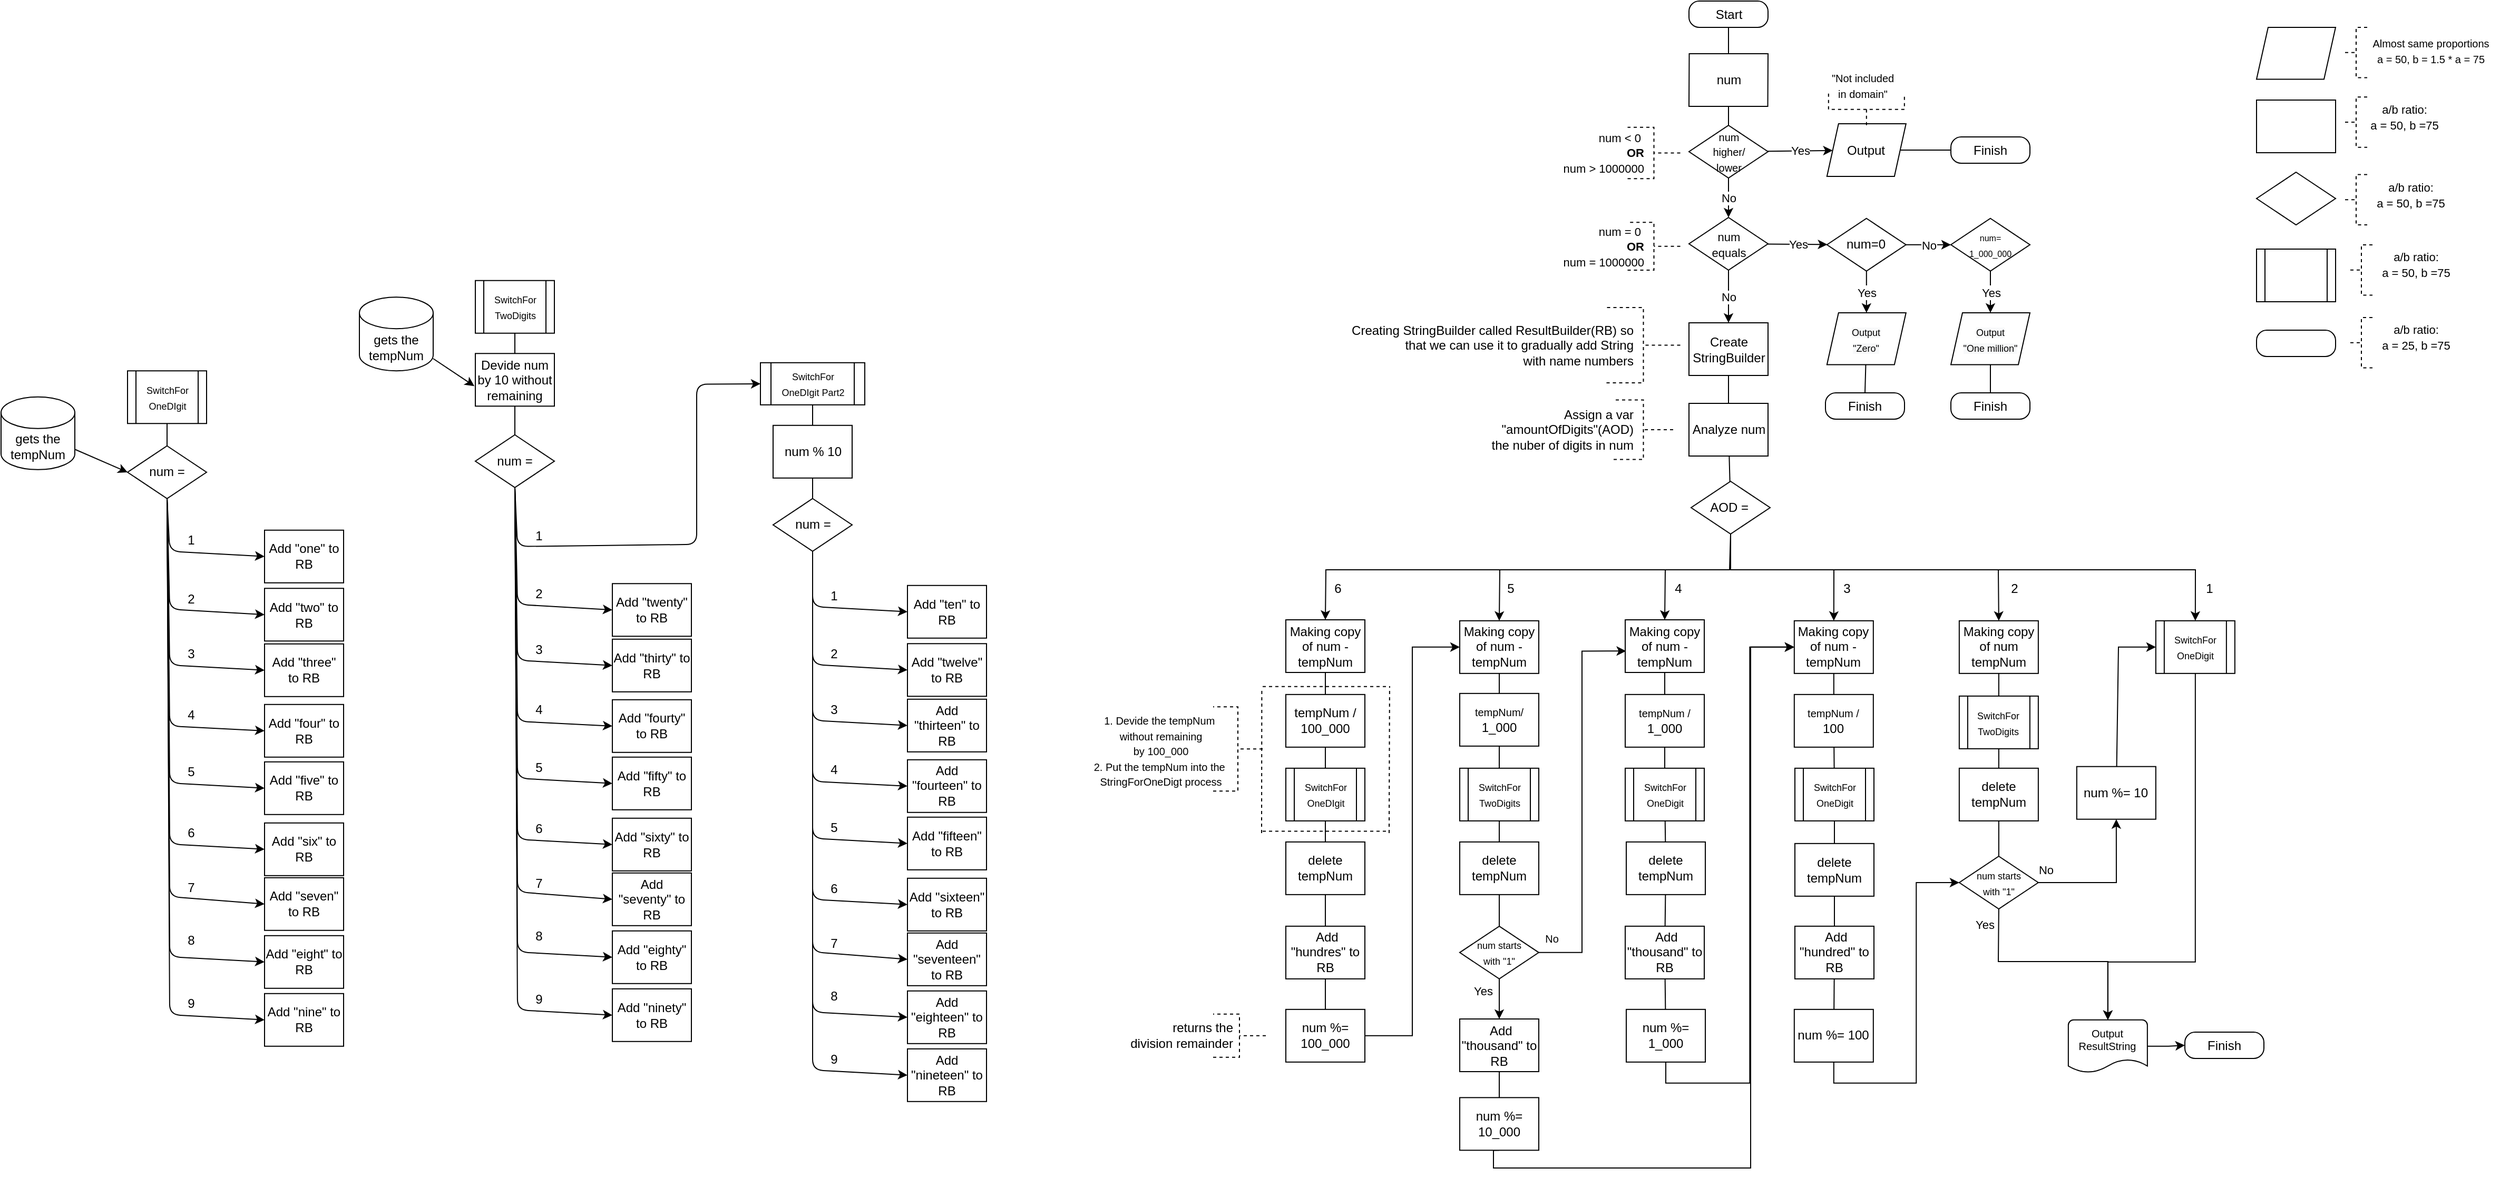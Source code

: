 <mxfile version="14.1.8" type="device"><diagram id="C5RBs43oDa-KdzZeNtuy" name="Page-1"><mxGraphModel dx="3076" dy="832" grid="1" gridSize="10" guides="1" tooltips="1" connect="1" arrows="1" fold="1" page="1" pageScale="1" pageWidth="827" pageHeight="1169" background="none" math="0" shadow="0"><root><mxCell id="WIyWlLk6GJQsqaUBKTNV-0"/><mxCell id="WIyWlLk6GJQsqaUBKTNV-1" parent="WIyWlLk6GJQsqaUBKTNV-0"/><mxCell id="aWBSGrSBSbt3Sq8xU44W-0" value="Start" style="rounded=1;whiteSpace=wrap;html=1;arcSize=39;fontFamily=Helvetica;fontSize=12;fontColor=#000000;align=center;strokeColor=#000000;fillColor=#ffffff;" parent="WIyWlLk6GJQsqaUBKTNV-1" vertex="1"><mxGeometry x="521.5" width="75" height="25" as="geometry"/></mxCell><mxCell id="aWBSGrSBSbt3Sq8xU44W-4" value="&lt;span style=&quot;font-size: 10px&quot;&gt;num&lt;br&gt;higher/&lt;br&gt;lower&lt;br&gt;&lt;/span&gt;" style="rhombus;whiteSpace=wrap;html=1;" parent="WIyWlLk6GJQsqaUBKTNV-1" vertex="1"><mxGeometry x="521.5" y="118" width="75" height="50" as="geometry"/></mxCell><mxCell id="aWBSGrSBSbt3Sq8xU44W-5" value="" style="endArrow=classic;html=1;" parent="WIyWlLk6GJQsqaUBKTNV-1" source="aWBSGrSBSbt3Sq8xU44W-4" target="aWBSGrSBSbt3Sq8xU44W-11" edge="1"><mxGeometry relative="1" as="geometry"><mxPoint x="597.5" y="173.66" as="sourcePoint"/><mxPoint x="665" y="174" as="targetPoint"/></mxGeometry></mxCell><mxCell id="aWBSGrSBSbt3Sq8xU44W-6" value="Yes" style="edgeLabel;resizable=0;html=1;align=center;verticalAlign=middle;" parent="aWBSGrSBSbt3Sq8xU44W-5" connectable="0" vertex="1"><mxGeometry relative="1" as="geometry"/></mxCell><mxCell id="aWBSGrSBSbt3Sq8xU44W-7" value="" style="endArrow=classic;html=1;" parent="WIyWlLk6GJQsqaUBKTNV-1" source="aWBSGrSBSbt3Sq8xU44W-4" target="aWBSGrSBSbt3Sq8xU44W-9" edge="1"><mxGeometry relative="1" as="geometry"><mxPoint x="607.5" y="229" as="sourcePoint"/><mxPoint x="555" y="259" as="targetPoint"/></mxGeometry></mxCell><mxCell id="aWBSGrSBSbt3Sq8xU44W-8" value="No" style="edgeLabel;resizable=0;html=1;align=center;verticalAlign=middle;" parent="aWBSGrSBSbt3Sq8xU44W-7" connectable="0" vertex="1"><mxGeometry relative="1" as="geometry"/></mxCell><mxCell id="aWBSGrSBSbt3Sq8xU44W-9" value="&lt;font style=&quot;font-size: 11px&quot;&gt;&amp;nbsp;num&amp;nbsp;&lt;br&gt;equals&lt;/font&gt;" style="rhombus;whiteSpace=wrap;html=1;" parent="WIyWlLk6GJQsqaUBKTNV-1" vertex="1"><mxGeometry x="521.5" y="205.5" width="75" height="50" as="geometry"/></mxCell><mxCell id="aWBSGrSBSbt3Sq8xU44W-11" value="Output" style="shape=parallelogram;perimeter=parallelogramPerimeter;whiteSpace=wrap;html=1;fixedSize=1;rotation=0;fillOpacity=100;arcSize=20;size=11.0;noLabel=0;" parent="WIyWlLk6GJQsqaUBKTNV-1" vertex="1"><mxGeometry x="652.41" y="116.5" width="75" height="50" as="geometry"/></mxCell><mxCell id="aWBSGrSBSbt3Sq8xU44W-13" value="num" style="shape=parallelogram;perimeter=parallelogramPerimeter;whiteSpace=wrap;html=1;fixedSize=1;arcSize=20;strokeOpacity=100;direction=west;size=0.25;" parent="WIyWlLk6GJQsqaUBKTNV-1" vertex="1"><mxGeometry x="521.5" y="50" width="75" height="50" as="geometry"/></mxCell><mxCell id="aWBSGrSBSbt3Sq8xU44W-14" value="" style="endArrow=none;html=1;" parent="WIyWlLk6GJQsqaUBKTNV-1" source="aWBSGrSBSbt3Sq8xU44W-13" target="aWBSGrSBSbt3Sq8xU44W-0" edge="1"><mxGeometry width="50" height="50" relative="1" as="geometry"><mxPoint x="595" y="229" as="sourcePoint"/><mxPoint x="645" y="179" as="targetPoint"/></mxGeometry></mxCell><mxCell id="aWBSGrSBSbt3Sq8xU44W-15" value="" style="endArrow=none;html=1;" parent="WIyWlLk6GJQsqaUBKTNV-1" source="aWBSGrSBSbt3Sq8xU44W-4" target="aWBSGrSBSbt3Sq8xU44W-13" edge="1"><mxGeometry width="50" height="50" relative="1" as="geometry"><mxPoint x="535" y="139" as="sourcePoint"/><mxPoint x="585" y="89" as="targetPoint"/></mxGeometry></mxCell><mxCell id="aWBSGrSBSbt3Sq8xU44W-16" value="" style="strokeWidth=1;html=1;shape=mxgraph.flowchart.annotation_2;align=left;labelPosition=right;pointerEvents=1;rotation=-90;dashed=1;" parent="WIyWlLk6GJQsqaUBKTNV-1" vertex="1"><mxGeometry x="674.91" y="66.88" width="30" height="72" as="geometry"/></mxCell><mxCell id="aWBSGrSBSbt3Sq8xU44W-17" value="" style="endArrow=none;html=1;entryX=0;entryY=0.5;entryDx=0;entryDy=0;" parent="WIyWlLk6GJQsqaUBKTNV-1" source="aWBSGrSBSbt3Sq8xU44W-11" target="a24adf6jEPqnNZwSaHe_-9" edge="1"><mxGeometry width="50" height="50" relative="1" as="geometry"><mxPoint x="733.01" y="239" as="sourcePoint"/><mxPoint x="743.01" y="161.417" as="targetPoint"/></mxGeometry></mxCell><mxCell id="aWBSGrSBSbt3Sq8xU44W-18" value="44" style="endArrow=classic;html=1;" parent="WIyWlLk6GJQsqaUBKTNV-1" source="aWBSGrSBSbt3Sq8xU44W-9" target="aWBSGrSBSbt3Sq8xU44W-23" edge="1"><mxGeometry relative="1" as="geometry"><mxPoint x="595.001" y="295.176" as="sourcePoint"/><mxPoint x="645" y="309" as="targetPoint"/></mxGeometry></mxCell><mxCell id="aWBSGrSBSbt3Sq8xU44W-19" value="Yes" style="edgeLabel;resizable=0;html=1;align=center;verticalAlign=middle;" parent="aWBSGrSBSbt3Sq8xU44W-18" connectable="0" vertex="1"><mxGeometry relative="1" as="geometry"/></mxCell><mxCell id="aWBSGrSBSbt3Sq8xU44W-23" value="num=0" style="rhombus;whiteSpace=wrap;html=1;" parent="WIyWlLk6GJQsqaUBKTNV-1" vertex="1"><mxGeometry x="652.41" y="206.37" width="75" height="50" as="geometry"/></mxCell><mxCell id="aWBSGrSBSbt3Sq8xU44W-25" value="44" style="endArrow=classic;html=1;" parent="WIyWlLk6GJQsqaUBKTNV-1" source="aWBSGrSBSbt3Sq8xU44W-23" edge="1" target="a24adf6jEPqnNZwSaHe_-13"><mxGeometry relative="1" as="geometry"><mxPoint x="660.23" y="341.25" as="sourcePoint"/><mxPoint x="689.91" y="298.5" as="targetPoint"/></mxGeometry></mxCell><mxCell id="aWBSGrSBSbt3Sq8xU44W-26" value="Yes" style="edgeLabel;resizable=0;html=1;align=center;verticalAlign=middle;" parent="aWBSGrSBSbt3Sq8xU44W-25" connectable="0" vertex="1"><mxGeometry relative="1" as="geometry"/></mxCell><mxCell id="aWBSGrSBSbt3Sq8xU44W-27" value="&lt;font style=&quot;font-size: 8px&quot;&gt;num=&lt;br&gt;1_000_000&lt;/font&gt;" style="rhombus;whiteSpace=wrap;html=1;" parent="WIyWlLk6GJQsqaUBKTNV-1" vertex="1"><mxGeometry x="770" y="206.37" width="75" height="50" as="geometry"/></mxCell><mxCell id="aWBSGrSBSbt3Sq8xU44W-28" value="No" style="endArrow=classic;html=1;" parent="WIyWlLk6GJQsqaUBKTNV-1" source="aWBSGrSBSbt3Sq8xU44W-23" target="aWBSGrSBSbt3Sq8xU44W-27" edge="1"><mxGeometry relative="1" as="geometry"><mxPoint x="712.41" y="301.25" as="sourcePoint"/><mxPoint x="771.18" y="301.25" as="targetPoint"/></mxGeometry></mxCell><mxCell id="aWBSGrSBSbt3Sq8xU44W-29" value="No" style="edgeLabel;resizable=0;html=1;align=center;verticalAlign=middle;" parent="aWBSGrSBSbt3Sq8xU44W-28" connectable="0" vertex="1"><mxGeometry relative="1" as="geometry"/></mxCell><mxCell id="aWBSGrSBSbt3Sq8xU44W-32" value="44" style="endArrow=classic;html=1;" parent="WIyWlLk6GJQsqaUBKTNV-1" source="aWBSGrSBSbt3Sq8xU44W-27" target="a24adf6jEPqnNZwSaHe_-14" edge="1"><mxGeometry relative="1" as="geometry"><mxPoint x="694.516" y="314.194" as="sourcePoint"/><mxPoint x="807.5" y="298.5" as="targetPoint"/></mxGeometry></mxCell><mxCell id="aWBSGrSBSbt3Sq8xU44W-33" value="Yes" style="edgeLabel;resizable=0;html=1;align=center;verticalAlign=middle;" parent="aWBSGrSBSbt3Sq8xU44W-32" connectable="0" vertex="1"><mxGeometry relative="1" as="geometry"/></mxCell><mxCell id="aWBSGrSBSbt3Sq8xU44W-37" value="" style="endArrow=none;html=1;exitX=0.5;exitY=0;exitDx=0;exitDy=0;" parent="WIyWlLk6GJQsqaUBKTNV-1" source="a24adf6jEPqnNZwSaHe_-11" target="a24adf6jEPqnNZwSaHe_-13" edge="1"><mxGeometry width="50" height="50" relative="1" as="geometry"><mxPoint x="682.41" y="401.25" as="sourcePoint"/><mxPoint x="689.183" y="348.5" as="targetPoint"/></mxGeometry></mxCell><mxCell id="aWBSGrSBSbt3Sq8xU44W-38" value="" style="endArrow=none;html=1;" parent="WIyWlLk6GJQsqaUBKTNV-1" source="a24adf6jEPqnNZwSaHe_-14" edge="1"><mxGeometry width="50" height="50" relative="1" as="geometry"><mxPoint x="803.81" y="401.25" as="sourcePoint"/><mxPoint x="807.5" y="348.5" as="targetPoint"/></mxGeometry></mxCell><mxCell id="aWBSGrSBSbt3Sq8xU44W-41" value="&lt;font style=&quot;font-size: 10px&quot;&gt;&quot;Not included &lt;br&gt;in domain&quot;&lt;/font&gt;" style="text;html=1;align=center;verticalAlign=middle;resizable=0;points=[];autosize=1;" parent="WIyWlLk6GJQsqaUBKTNV-1" vertex="1"><mxGeometry x="651" y="60" width="70" height="40" as="geometry"/></mxCell><mxCell id="aWBSGrSBSbt3Sq8xU44W-42" value="Analyze num" style="whiteSpace=wrap;html=1;strokeWidth=1;" parent="WIyWlLk6GJQsqaUBKTNV-1" vertex="1"><mxGeometry x="521.5" y="382" width="75" height="50" as="geometry"/></mxCell><mxCell id="aWBSGrSBSbt3Sq8xU44W-43" value="&lt;p style=&quot;line-height: 120%&quot;&gt;&lt;br&gt;&lt;/p&gt;" style="strokeWidth=1;html=1;shape=mxgraph.flowchart.annotation_2;align=center;labelPosition=right;pointerEvents=1;rotation=-180;dashed=1;" parent="WIyWlLk6GJQsqaUBKTNV-1" vertex="1"><mxGeometry x="450" y="378.75" width="56.5" height="56.5" as="geometry"/></mxCell><mxCell id="aWBSGrSBSbt3Sq8xU44W-44" value="Assign a var &lt;br&gt;&quot;amountOfDigits&quot;(AOD)&lt;br&gt;the nuber of digits in num" style="text;html=1;align=right;verticalAlign=middle;resizable=0;points=[];autosize=1;" parent="WIyWlLk6GJQsqaUBKTNV-1" vertex="1"><mxGeometry x="320" y="382" width="150" height="50" as="geometry"/></mxCell><mxCell id="aWBSGrSBSbt3Sq8xU44W-45" value="AOD =&amp;nbsp;" style="rhombus;whiteSpace=wrap;html=1;strokeWidth=1;" parent="WIyWlLk6GJQsqaUBKTNV-1" vertex="1"><mxGeometry x="523.5" y="456" width="75" height="50" as="geometry"/></mxCell><mxCell id="aWBSGrSBSbt3Sq8xU44W-46" value="" style="endArrow=none;html=1;" parent="WIyWlLk6GJQsqaUBKTNV-1" source="aWBSGrSBSbt3Sq8xU44W-45" target="aWBSGrSBSbt3Sq8xU44W-42" edge="1"><mxGeometry width="50" height="50" relative="1" as="geometry"><mxPoint x="485" y="579.5" as="sourcePoint"/><mxPoint x="535" y="529.5" as="targetPoint"/></mxGeometry></mxCell><mxCell id="aWBSGrSBSbt3Sq8xU44W-84" value="6" style="text;html=1;align=center;verticalAlign=middle;resizable=0;points=[];autosize=1;" parent="WIyWlLk6GJQsqaUBKTNV-1" vertex="1"><mxGeometry x="178" y="547.75" width="20" height="20" as="geometry"/></mxCell><mxCell id="aWBSGrSBSbt3Sq8xU44W-85" value="5" style="text;html=1;align=center;verticalAlign=middle;resizable=0;points=[];autosize=1;" parent="WIyWlLk6GJQsqaUBKTNV-1" vertex="1"><mxGeometry x="342" y="547.75" width="20" height="20" as="geometry"/></mxCell><mxCell id="aWBSGrSBSbt3Sq8xU44W-86" value="4" style="text;html=1;align=center;verticalAlign=middle;resizable=0;points=[];autosize=1;" parent="WIyWlLk6GJQsqaUBKTNV-1" vertex="1"><mxGeometry x="501" y="547.75" width="20" height="20" as="geometry"/></mxCell><mxCell id="aWBSGrSBSbt3Sq8xU44W-87" value="3" style="text;html=1;align=center;verticalAlign=middle;resizable=0;points=[];autosize=1;" parent="WIyWlLk6GJQsqaUBKTNV-1" vertex="1"><mxGeometry x="660.61" y="547.75" width="20" height="20" as="geometry"/></mxCell><mxCell id="aWBSGrSBSbt3Sq8xU44W-88" value="2" style="text;html=1;align=center;verticalAlign=middle;resizable=0;points=[];autosize=1;" parent="WIyWlLk6GJQsqaUBKTNV-1" vertex="1"><mxGeometry x="820" y="547.75" width="20" height="20" as="geometry"/></mxCell><mxCell id="aWBSGrSBSbt3Sq8xU44W-89" value="1" style="text;html=1;align=center;verticalAlign=middle;resizable=0;points=[];autosize=1;" parent="WIyWlLk6GJQsqaUBKTNV-1" vertex="1"><mxGeometry x="1005" y="547.75" width="20" height="20" as="geometry"/></mxCell><mxCell id="aWBSGrSBSbt3Sq8xU44W-90" value="tempNum / 100_000" style="whiteSpace=wrap;html=1;strokeWidth=1;" parent="WIyWlLk6GJQsqaUBKTNV-1" vertex="1"><mxGeometry x="139" y="658.42" width="75" height="50" as="geometry"/></mxCell><mxCell id="aWBSGrSBSbt3Sq8xU44W-91" value="" style="strokeWidth=1;html=1;shape=mxgraph.flowchart.annotation_2;align=left;labelPosition=right;pointerEvents=1;rotation=-180;dashed=1;" parent="WIyWlLk6GJQsqaUBKTNV-1" vertex="1"><mxGeometry x="70.0" y="670.07" width="47" height="80" as="geometry"/></mxCell><mxCell id="aWBSGrSBSbt3Sq8xU44W-92" value="&lt;span style=&quot;font-size: 10px&quot;&gt;1. Devide the tempNum&amp;nbsp;&lt;br&gt;without remaining &lt;br&gt;by 100_000&lt;br&gt;2. Put the tempNum into the&amp;nbsp;&lt;br&gt;StringForOneDigt process&lt;br&gt;&lt;br&gt;&lt;/span&gt;" style="text;html=1;align=center;verticalAlign=middle;resizable=0;points=[];autosize=1;" parent="WIyWlLk6GJQsqaUBKTNV-1" vertex="1"><mxGeometry x="-50.0" y="669.0" width="140" height="100" as="geometry"/></mxCell><mxCell id="aWBSGrSBSbt3Sq8xU44W-93" value="" style="endArrow=none;html=1;exitX=0.5;exitY=0;exitDx=0;exitDy=0;" parent="WIyWlLk6GJQsqaUBKTNV-1" source="aWBSGrSBSbt3Sq8xU44W-90" target="aWBSGrSBSbt3Sq8xU44W-121" edge="1"><mxGeometry width="50" height="50" relative="1" as="geometry"><mxPoint x="99" y="766.5" as="sourcePoint"/><mxPoint x="149" y="716.5" as="targetPoint"/></mxGeometry></mxCell><mxCell id="aWBSGrSBSbt3Sq8xU44W-96" value="&lt;font style=&quot;font-size: 9px&quot;&gt;SwitchFor&lt;br&gt;OneDIgit&lt;/font&gt;" style="shape=process;whiteSpace=wrap;html=1;backgroundOutline=1;strokeWidth=1;" parent="WIyWlLk6GJQsqaUBKTNV-1" vertex="1"><mxGeometry x="139" y="728.42" width="75" height="50" as="geometry"/></mxCell><mxCell id="aWBSGrSBSbt3Sq8xU44W-97" value="" style="endArrow=none;html=1;exitX=0.5;exitY=1;exitDx=0;exitDy=0;" parent="WIyWlLk6GJQsqaUBKTNV-1" source="aWBSGrSBSbt3Sq8xU44W-90" target="aWBSGrSBSbt3Sq8xU44W-96" edge="1"><mxGeometry width="50" height="50" relative="1" as="geometry"><mxPoint x="187.5" y="706.5" as="sourcePoint"/><mxPoint x="187.5" y="686.5" as="targetPoint"/></mxGeometry></mxCell><mxCell id="aWBSGrSBSbt3Sq8xU44W-98" value="&amp;nbsp;Add &quot;hundres&quot; to RB" style="rounded=0;whiteSpace=wrap;html=1;strokeWidth=1;" parent="WIyWlLk6GJQsqaUBKTNV-1" vertex="1"><mxGeometry x="139" y="878.42" width="75" height="50" as="geometry"/></mxCell><mxCell id="aWBSGrSBSbt3Sq8xU44W-99" value="" style="endArrow=none;html=1;" parent="WIyWlLk6GJQsqaUBKTNV-1" source="aWBSGrSBSbt3Sq8xU44W-98" target="aWBSGrSBSbt3Sq8xU44W-124" edge="1"><mxGeometry width="50" height="50" relative="1" as="geometry"><mxPoint x="239" y="926.5" as="sourcePoint"/><mxPoint x="289" y="876.5" as="targetPoint"/></mxGeometry></mxCell><mxCell id="aWBSGrSBSbt3Sq8xU44W-127" style="edgeStyle=orthogonalEdgeStyle;rounded=0;orthogonalLoop=1;jettySize=auto;html=1;exitX=1;exitY=0.5;exitDx=0;exitDy=0;entryX=0;entryY=0.5;entryDx=0;entryDy=0;" parent="WIyWlLk6GJQsqaUBKTNV-1" source="aWBSGrSBSbt3Sq8xU44W-100" target="aWBSGrSBSbt3Sq8xU44W-129" edge="1"><mxGeometry relative="1" as="geometry"/></mxCell><mxCell id="aWBSGrSBSbt3Sq8xU44W-100" value="num %= 100_000" style="rounded=0;whiteSpace=wrap;html=1;strokeWidth=1;" parent="WIyWlLk6GJQsqaUBKTNV-1" vertex="1"><mxGeometry x="139" y="957.42" width="75" height="50" as="geometry"/></mxCell><mxCell id="aWBSGrSBSbt3Sq8xU44W-101" value="" style="endArrow=none;dashed=1;html=1;" parent="WIyWlLk6GJQsqaUBKTNV-1" edge="1"><mxGeometry width="50" height="50" relative="1" as="geometry"><mxPoint x="117.0" y="650.91" as="sourcePoint"/><mxPoint x="237" y="650.91" as="targetPoint"/></mxGeometry></mxCell><mxCell id="aWBSGrSBSbt3Sq8xU44W-102" value="" style="endArrow=none;dashed=1;html=1;" parent="WIyWlLk6GJQsqaUBKTNV-1" edge="1"><mxGeometry width="50" height="50" relative="1" as="geometry"><mxPoint x="117.0" y="788.31" as="sourcePoint"/><mxPoint x="237.21" y="788.31" as="targetPoint"/></mxGeometry></mxCell><mxCell id="aWBSGrSBSbt3Sq8xU44W-103" value="" style="endArrow=none;dashed=1;html=1;" parent="WIyWlLk6GJQsqaUBKTNV-1" edge="1"><mxGeometry width="50" height="50" relative="1" as="geometry"><mxPoint x="237" y="790" as="sourcePoint"/><mxPoint x="237.45" y="650.5" as="targetPoint"/></mxGeometry></mxCell><mxCell id="aWBSGrSBSbt3Sq8xU44W-104" value="" style="endArrow=none;dashed=1;html=1;" parent="WIyWlLk6GJQsqaUBKTNV-1" edge="1"><mxGeometry width="50" height="50" relative="1" as="geometry"><mxPoint x="116" y="790" as="sourcePoint"/><mxPoint x="116.21" y="652.91" as="targetPoint"/></mxGeometry></mxCell><mxCell id="aWBSGrSBSbt3Sq8xU44W-105" value="" style="endArrow=none;html=1;entryX=0.5;entryY=1;entryDx=0;entryDy=0;" parent="WIyWlLk6GJQsqaUBKTNV-1" source="aWBSGrSBSbt3Sq8xU44W-100" target="aWBSGrSBSbt3Sq8xU44W-98" edge="1"><mxGeometry width="50" height="50" relative="1" as="geometry"><mxPoint x="279" y="906.5" as="sourcePoint"/><mxPoint x="329" y="856.5" as="targetPoint"/></mxGeometry></mxCell><mxCell id="aWBSGrSBSbt3Sq8xU44W-106" value="&lt;span style=&quot;font-size: 10px&quot;&gt;tempNum/&lt;br&gt;&lt;/span&gt;1_000" style="whiteSpace=wrap;html=1;strokeWidth=1;" parent="WIyWlLk6GJQsqaUBKTNV-1" vertex="1"><mxGeometry x="304.0" y="657.42" width="75" height="50" as="geometry"/></mxCell><mxCell id="aWBSGrSBSbt3Sq8xU44W-107" value="&lt;font style=&quot;font-size: 9px&quot;&gt;SwitchFor&lt;br&gt;TwoDigits&lt;/font&gt;" style="shape=process;whiteSpace=wrap;html=1;backgroundOutline=1;strokeWidth=1;" parent="WIyWlLk6GJQsqaUBKTNV-1" vertex="1"><mxGeometry x="304" y="728.42" width="75" height="50" as="geometry"/></mxCell><mxCell id="aWBSGrSBSbt3Sq8xU44W-109" value="" style="endArrow=none;html=1;" parent="WIyWlLk6GJQsqaUBKTNV-1" source="aWBSGrSBSbt3Sq8xU44W-107" target="aWBSGrSBSbt3Sq8xU44W-106" edge="1"><mxGeometry width="50" height="50" relative="1" as="geometry"><mxPoint x="469.08" y="827.67" as="sourcePoint"/><mxPoint x="519.08" y="777.67" as="targetPoint"/></mxGeometry></mxCell><mxCell id="a24adf6jEPqnNZwSaHe_-23" style="edgeStyle=orthogonalEdgeStyle;rounded=0;orthogonalLoop=1;jettySize=auto;html=1;exitX=1;exitY=0.5;exitDx=0;exitDy=0;entryX=0.01;entryY=0.593;entryDx=0;entryDy=0;entryPerimeter=0;" edge="1" parent="WIyWlLk6GJQsqaUBKTNV-1" source="aWBSGrSBSbt3Sq8xU44W-112" target="aWBSGrSBSbt3Sq8xU44W-133"><mxGeometry relative="1" as="geometry"/></mxCell><mxCell id="aWBSGrSBSbt3Sq8xU44W-112" value="&lt;font style=&quot;font-size: 9px&quot;&gt;num starts&lt;br&gt;with &quot;1&quot;&lt;/font&gt;" style="rhombus;whiteSpace=wrap;html=1;strokeWidth=1;" parent="WIyWlLk6GJQsqaUBKTNV-1" vertex="1"><mxGeometry x="304" y="878.42" width="75" height="50" as="geometry"/></mxCell><mxCell id="aWBSGrSBSbt3Sq8xU44W-114" value="" style="endArrow=classic;html=1;exitX=0.5;exitY=1;exitDx=0;exitDy=0;" parent="WIyWlLk6GJQsqaUBKTNV-1" source="aWBSGrSBSbt3Sq8xU44W-112" target="aWBSGrSBSbt3Sq8xU44W-117" edge="1"><mxGeometry relative="1" as="geometry"><mxPoint x="333.521" y="998.589" as="sourcePoint"/><mxPoint x="348.5" y="948.59" as="targetPoint"/></mxGeometry></mxCell><mxCell id="aWBSGrSBSbt3Sq8xU44W-115" value="Yes" style="edgeLabel;resizable=0;html=1;align=center;verticalAlign=middle;" parent="aWBSGrSBSbt3Sq8xU44W-114" connectable="0" vertex="1"><mxGeometry relative="1" as="geometry"><mxPoint x="-15.5" y="-7.73" as="offset"/></mxGeometry></mxCell><mxCell id="aWBSGrSBSbt3Sq8xU44W-116" value="" style="endArrow=none;html=1;" parent="WIyWlLk6GJQsqaUBKTNV-1" source="aWBSGrSBSbt3Sq8xU44W-131" target="aWBSGrSBSbt3Sq8xU44W-107" edge="1"><mxGeometry width="50" height="50" relative="1" as="geometry"><mxPoint x="429.08" y="847.67" as="sourcePoint"/><mxPoint x="479.08" y="797.67" as="targetPoint"/></mxGeometry></mxCell><mxCell id="aWBSGrSBSbt3Sq8xU44W-117" value="&amp;nbsp;Add &quot;thousand&quot; to RB" style="rounded=0;whiteSpace=wrap;html=1;strokeWidth=1;" parent="WIyWlLk6GJQsqaUBKTNV-1" vertex="1"><mxGeometry x="304.0" y="966.5" width="75" height="50" as="geometry"/></mxCell><mxCell id="a24adf6jEPqnNZwSaHe_-22" style="edgeStyle=orthogonalEdgeStyle;rounded=0;orthogonalLoop=1;jettySize=auto;html=1;exitX=0.5;exitY=1;exitDx=0;exitDy=0;entryX=0;entryY=0.5;entryDx=0;entryDy=0;" edge="1" parent="WIyWlLk6GJQsqaUBKTNV-1" source="aWBSGrSBSbt3Sq8xU44W-119" target="aWBSGrSBSbt3Sq8xU44W-136"><mxGeometry relative="1" as="geometry"><Array as="points"><mxPoint x="336" y="1091"/><mxPoint x="336" y="1108"/><mxPoint x="580" y="1108"/><mxPoint x="580" y="613"/></Array></mxGeometry></mxCell><mxCell id="aWBSGrSBSbt3Sq8xU44W-119" value="num %= 10_000" style="rounded=0;whiteSpace=wrap;html=1;strokeWidth=1;" parent="WIyWlLk6GJQsqaUBKTNV-1" vertex="1"><mxGeometry x="304.0" y="1041.17" width="75" height="50" as="geometry"/></mxCell><mxCell id="aWBSGrSBSbt3Sq8xU44W-120" value="" style="endArrow=none;html=1;" parent="WIyWlLk6GJQsqaUBKTNV-1" source="aWBSGrSBSbt3Sq8xU44W-119" target="aWBSGrSBSbt3Sq8xU44W-117" edge="1"><mxGeometry width="50" height="50" relative="1" as="geometry"><mxPoint x="208.5" y="1038.59" as="sourcePoint"/><mxPoint x="258.5" y="988.59" as="targetPoint"/></mxGeometry></mxCell><mxCell id="aWBSGrSBSbt3Sq8xU44W-121" value="Making copy of num -tempNum" style="rounded=0;whiteSpace=wrap;html=1;strokeWidth=1;" parent="WIyWlLk6GJQsqaUBKTNV-1" vertex="1"><mxGeometry x="139" y="587.5" width="75" height="50" as="geometry"/></mxCell><mxCell id="aWBSGrSBSbt3Sq8xU44W-124" value="delete tempNum" style="rounded=0;whiteSpace=wrap;html=1;strokeWidth=1;" parent="WIyWlLk6GJQsqaUBKTNV-1" vertex="1"><mxGeometry x="139" y="798.42" width="75" height="50" as="geometry"/></mxCell><mxCell id="aWBSGrSBSbt3Sq8xU44W-126" value="" style="endArrow=none;html=1;" parent="WIyWlLk6GJQsqaUBKTNV-1" source="aWBSGrSBSbt3Sq8xU44W-124" target="aWBSGrSBSbt3Sq8xU44W-96" edge="1"><mxGeometry width="50" height="50" relative="1" as="geometry"><mxPoint x="239" y="806.5" as="sourcePoint"/><mxPoint x="289" y="756.5" as="targetPoint"/></mxGeometry></mxCell><mxCell id="aWBSGrSBSbt3Sq8xU44W-129" value="Making copy of num -tempNum" style="rounded=0;whiteSpace=wrap;html=1;strokeWidth=1;" parent="WIyWlLk6GJQsqaUBKTNV-1" vertex="1"><mxGeometry x="304.0" y="588.42" width="75" height="50" as="geometry"/></mxCell><mxCell id="aWBSGrSBSbt3Sq8xU44W-130" value="" style="endArrow=none;html=1;" parent="WIyWlLk6GJQsqaUBKTNV-1" source="aWBSGrSBSbt3Sq8xU44W-106" target="aWBSGrSBSbt3Sq8xU44W-129" edge="1"><mxGeometry width="50" height="50" relative="1" as="geometry"><mxPoint x="347.565" y="677.67" as="sourcePoint"/><mxPoint x="347.915" y="607.67" as="targetPoint"/></mxGeometry></mxCell><mxCell id="aWBSGrSBSbt3Sq8xU44W-131" value="delete tempNum" style="rounded=0;whiteSpace=wrap;html=1;strokeWidth=1;" parent="WIyWlLk6GJQsqaUBKTNV-1" vertex="1"><mxGeometry x="304.0" y="798.42" width="75" height="50" as="geometry"/></mxCell><mxCell id="aWBSGrSBSbt3Sq8xU44W-132" value="" style="endArrow=none;html=1;" parent="WIyWlLk6GJQsqaUBKTNV-1" source="aWBSGrSBSbt3Sq8xU44W-112" target="aWBSGrSBSbt3Sq8xU44W-131" edge="1"><mxGeometry width="50" height="50" relative="1" as="geometry"><mxPoint x="348.267" y="834.954" as="sourcePoint"/><mxPoint x="347.545" y="767.67" as="targetPoint"/></mxGeometry></mxCell><mxCell id="aWBSGrSBSbt3Sq8xU44W-133" value="Making copy of num -tempNum" style="rounded=0;whiteSpace=wrap;html=1;strokeWidth=1;" parent="WIyWlLk6GJQsqaUBKTNV-1" vertex="1"><mxGeometry x="461" y="587.5" width="75" height="50" as="geometry"/></mxCell><mxCell id="aWBSGrSBSbt3Sq8xU44W-136" value="Making copy of num - tempNum" style="rounded=0;whiteSpace=wrap;html=1;strokeWidth=1;" parent="WIyWlLk6GJQsqaUBKTNV-1" vertex="1"><mxGeometry x="621.41" y="588.42" width="75" height="50" as="geometry"/></mxCell><mxCell id="aWBSGrSBSbt3Sq8xU44W-138" value="&lt;span style=&quot;font-size: 10px&quot;&gt;tempNum /&lt;/span&gt;&lt;br&gt;1_000" style="whiteSpace=wrap;html=1;strokeWidth=1;" parent="WIyWlLk6GJQsqaUBKTNV-1" vertex="1"><mxGeometry x="461.0" y="658.42" width="75" height="50" as="geometry"/></mxCell><mxCell id="aWBSGrSBSbt3Sq8xU44W-139" value="&lt;font style=&quot;font-size: 9px&quot;&gt;SwitchFor&lt;br&gt;OneDigit&lt;/font&gt;" style="shape=process;whiteSpace=wrap;html=1;backgroundOutline=1;strokeWidth=1;" parent="WIyWlLk6GJQsqaUBKTNV-1" vertex="1"><mxGeometry x="461" y="728.42" width="75" height="50" as="geometry"/></mxCell><mxCell id="aWBSGrSBSbt3Sq8xU44W-140" value="" style="endArrow=none;html=1;" parent="WIyWlLk6GJQsqaUBKTNV-1" source="aWBSGrSBSbt3Sq8xU44W-139" target="aWBSGrSBSbt3Sq8xU44W-138" edge="1"><mxGeometry width="50" height="50" relative="1" as="geometry"><mxPoint x="620.25" y="826.5" as="sourcePoint"/><mxPoint x="670.25" y="776.5" as="targetPoint"/></mxGeometry></mxCell><mxCell id="aWBSGrSBSbt3Sq8xU44W-142" value="" style="endArrow=none;html=1;" parent="WIyWlLk6GJQsqaUBKTNV-1" source="aWBSGrSBSbt3Sq8xU44W-133" target="aWBSGrSBSbt3Sq8xU44W-138" edge="1"><mxGeometry width="50" height="50" relative="1" as="geometry"><mxPoint x="466" y="886.5" as="sourcePoint"/><mxPoint x="516" y="836.5" as="targetPoint"/></mxGeometry></mxCell><mxCell id="aWBSGrSBSbt3Sq8xU44W-143" value="delete tempNum" style="rounded=0;whiteSpace=wrap;html=1;strokeWidth=1;" parent="WIyWlLk6GJQsqaUBKTNV-1" vertex="1"><mxGeometry x="462" y="798.42" width="75" height="50" as="geometry"/></mxCell><mxCell id="aWBSGrSBSbt3Sq8xU44W-144" value="&amp;nbsp;Add &quot;thousand&quot; to RB" style="rounded=0;whiteSpace=wrap;html=1;strokeWidth=1;" parent="WIyWlLk6GJQsqaUBKTNV-1" vertex="1"><mxGeometry x="461" y="878.42" width="75" height="50" as="geometry"/></mxCell><mxCell id="aWBSGrSBSbt3Sq8xU44W-145" value="" style="endArrow=none;html=1;" parent="WIyWlLk6GJQsqaUBKTNV-1" source="aWBSGrSBSbt3Sq8xU44W-139" target="aWBSGrSBSbt3Sq8xU44W-143" edge="1"><mxGeometry width="50" height="50" relative="1" as="geometry"><mxPoint x="476" y="976.5" as="sourcePoint"/><mxPoint x="526" y="926.5" as="targetPoint"/></mxGeometry></mxCell><mxCell id="aWBSGrSBSbt3Sq8xU44W-146" value="" style="endArrow=none;html=1;" parent="WIyWlLk6GJQsqaUBKTNV-1" source="aWBSGrSBSbt3Sq8xU44W-144" target="aWBSGrSBSbt3Sq8xU44W-143" edge="1"><mxGeometry width="50" height="50" relative="1" as="geometry"><mxPoint x="508.5" y="776.5" as="sourcePoint"/><mxPoint x="508.5" y="796.5" as="targetPoint"/></mxGeometry></mxCell><mxCell id="aWBSGrSBSbt3Sq8xU44W-201" style="edgeStyle=orthogonalEdgeStyle;rounded=0;orthogonalLoop=1;jettySize=auto;html=1;exitX=0.5;exitY=1;exitDx=0;exitDy=0;entryX=0;entryY=0.5;entryDx=0;entryDy=0;" parent="WIyWlLk6GJQsqaUBKTNV-1" source="aWBSGrSBSbt3Sq8xU44W-147" target="aWBSGrSBSbt3Sq8xU44W-136" edge="1"><mxGeometry relative="1" as="geometry"/></mxCell><mxCell id="aWBSGrSBSbt3Sq8xU44W-147" value="num %= 1_000" style="rounded=0;whiteSpace=wrap;html=1;strokeWidth=1;" parent="WIyWlLk6GJQsqaUBKTNV-1" vertex="1"><mxGeometry x="462" y="957.42" width="75" height="50" as="geometry"/></mxCell><mxCell id="aWBSGrSBSbt3Sq8xU44W-148" value="" style="endArrow=none;html=1;" parent="WIyWlLk6GJQsqaUBKTNV-1" source="aWBSGrSBSbt3Sq8xU44W-147" target="aWBSGrSBSbt3Sq8xU44W-144" edge="1"><mxGeometry width="50" height="50" relative="1" as="geometry"><mxPoint x="426" y="936.5" as="sourcePoint"/><mxPoint x="476" y="886.5" as="targetPoint"/></mxGeometry></mxCell><mxCell id="aWBSGrSBSbt3Sq8xU44W-151" value="&lt;span style=&quot;font-size: 10px&quot;&gt;tempNum /&lt;/span&gt;&lt;br&gt;100" style="whiteSpace=wrap;html=1;strokeWidth=1;" parent="WIyWlLk6GJQsqaUBKTNV-1" vertex="1"><mxGeometry x="621.41" y="658.42" width="75" height="50" as="geometry"/></mxCell><mxCell id="aWBSGrSBSbt3Sq8xU44W-152" value="&lt;font style=&quot;font-size: 9px&quot;&gt;SwitchFor&lt;br&gt;OneDigit&lt;/font&gt;" style="shape=process;whiteSpace=wrap;html=1;backgroundOutline=1;strokeWidth=1;" parent="WIyWlLk6GJQsqaUBKTNV-1" vertex="1"><mxGeometry x="622" y="728.42" width="75" height="50" as="geometry"/></mxCell><mxCell id="aWBSGrSBSbt3Sq8xU44W-153" value="" style="endArrow=none;html=1;" parent="WIyWlLk6GJQsqaUBKTNV-1" source="aWBSGrSBSbt3Sq8xU44W-152" target="aWBSGrSBSbt3Sq8xU44W-151" edge="1"><mxGeometry width="50" height="50" relative="1" as="geometry"><mxPoint x="771.36" y="848.67" as="sourcePoint"/><mxPoint x="821.36" y="798.67" as="targetPoint"/></mxGeometry></mxCell><mxCell id="aWBSGrSBSbt3Sq8xU44W-154" value="" style="endArrow=none;html=1;" parent="WIyWlLk6GJQsqaUBKTNV-1" source="aWBSGrSBSbt3Sq8xU44W-136" target="aWBSGrSBSbt3Sq8xU44W-151" edge="1"><mxGeometry width="50" height="50" relative="1" as="geometry"><mxPoint x="671.351" y="726.17" as="sourcePoint"/><mxPoint x="688.16" y="901.17" as="targetPoint"/></mxGeometry></mxCell><mxCell id="aWBSGrSBSbt3Sq8xU44W-155" value="delete tempNum" style="rounded=0;whiteSpace=wrap;html=1;strokeWidth=1;" parent="WIyWlLk6GJQsqaUBKTNV-1" vertex="1"><mxGeometry x="622.0" y="799.92" width="75" height="50" as="geometry"/></mxCell><mxCell id="aWBSGrSBSbt3Sq8xU44W-156" value="" style="endArrow=none;html=1;" parent="WIyWlLk6GJQsqaUBKTNV-1" source="aWBSGrSBSbt3Sq8xU44W-152" target="aWBSGrSBSbt3Sq8xU44W-155" edge="1"><mxGeometry width="50" height="50" relative="1" as="geometry"><mxPoint x="627.11" y="998.67" as="sourcePoint"/><mxPoint x="649.61" y="808.67" as="targetPoint"/></mxGeometry></mxCell><mxCell id="aWBSGrSBSbt3Sq8xU44W-158" value="&amp;nbsp;Add &quot;hundred&quot; to RB" style="rounded=0;whiteSpace=wrap;html=1;strokeWidth=1;" parent="WIyWlLk6GJQsqaUBKTNV-1" vertex="1"><mxGeometry x="622" y="878.42" width="75" height="50" as="geometry"/></mxCell><mxCell id="aWBSGrSBSbt3Sq8xU44W-159" value="" style="endArrow=none;html=1;" parent="WIyWlLk6GJQsqaUBKTNV-1" source="aWBSGrSBSbt3Sq8xU44W-158" target="aWBSGrSBSbt3Sq8xU44W-155" edge="1"><mxGeometry width="50" height="50" relative="1" as="geometry"><mxPoint x="644.93" y="941.17" as="sourcePoint"/><mxPoint x="694.93" y="891.17" as="targetPoint"/></mxGeometry></mxCell><mxCell id="aWBSGrSBSbt3Sq8xU44W-165" style="edgeStyle=orthogonalEdgeStyle;rounded=0;orthogonalLoop=1;jettySize=auto;html=1;exitX=0.5;exitY=1;exitDx=0;exitDy=0;entryX=0;entryY=0.5;entryDx=0;entryDy=0;" parent="WIyWlLk6GJQsqaUBKTNV-1" source="aWBSGrSBSbt3Sq8xU44W-160" target="aWBSGrSBSbt3Sq8xU44W-164" edge="1"><mxGeometry relative="1" as="geometry"/></mxCell><mxCell id="aWBSGrSBSbt3Sq8xU44W-160" value="num %= 100" style="rounded=0;whiteSpace=wrap;html=1;strokeWidth=1;" parent="WIyWlLk6GJQsqaUBKTNV-1" vertex="1"><mxGeometry x="621.41" y="957.42" width="75" height="50" as="geometry"/></mxCell><mxCell id="aWBSGrSBSbt3Sq8xU44W-161" value="" style="endArrow=none;html=1;" parent="WIyWlLk6GJQsqaUBKTNV-1" source="aWBSGrSBSbt3Sq8xU44W-160" target="aWBSGrSBSbt3Sq8xU44W-158" edge="1"><mxGeometry width="50" height="50" relative="1" as="geometry"><mxPoint x="714.93" y="961.17" as="sourcePoint"/><mxPoint x="764.93" y="911.17" as="targetPoint"/></mxGeometry></mxCell><mxCell id="aWBSGrSBSbt3Sq8xU44W-164" value="&lt;font style=&quot;line-height: 60% ; font-size: 9px&quot;&gt;num starts &lt;br&gt;with &quot;1&quot;&lt;/font&gt;" style="rhombus;whiteSpace=wrap;html=1;strokeWidth=1;" parent="WIyWlLk6GJQsqaUBKTNV-1" vertex="1"><mxGeometry x="777.94" y="812.0" width="75" height="50" as="geometry"/></mxCell><mxCell id="aWBSGrSBSbt3Sq8xU44W-170" value="&lt;font style=&quot;font-size: 9px&quot;&gt;SwitchFor&lt;br&gt;TwoDigits&lt;/font&gt;" style="shape=process;whiteSpace=wrap;html=1;backgroundOutline=1;strokeWidth=1;" parent="WIyWlLk6GJQsqaUBKTNV-1" vertex="1"><mxGeometry x="777.94" y="659.92" width="75" height="50" as="geometry"/></mxCell><mxCell id="aWBSGrSBSbt3Sq8xU44W-171" value="" style="endArrow=none;html=1;" parent="WIyWlLk6GJQsqaUBKTNV-1" source="aWBSGrSBSbt3Sq8xU44W-174" target="aWBSGrSBSbt3Sq8xU44W-170" edge="1"><mxGeometry width="50" height="50" relative="1" as="geometry"><mxPoint x="814.426" y="718.421" as="sourcePoint"/><mxPoint x="814.43" y="612.42" as="targetPoint"/></mxGeometry></mxCell><mxCell id="aWBSGrSBSbt3Sq8xU44W-167" value="Making copy of num tempNum" style="rounded=0;whiteSpace=wrap;html=1;strokeWidth=1;" parent="WIyWlLk6GJQsqaUBKTNV-1" vertex="1"><mxGeometry x="777.94" y="588.42" width="75" height="50" as="geometry"/></mxCell><mxCell id="aWBSGrSBSbt3Sq8xU44W-172" value="" style="endArrow=none;html=1;" parent="WIyWlLk6GJQsqaUBKTNV-1" source="aWBSGrSBSbt3Sq8xU44W-170" target="aWBSGrSBSbt3Sq8xU44W-167" edge="1"><mxGeometry width="50" height="50" relative="1" as="geometry"><mxPoint x="813.62" y="682.42" as="sourcePoint"/><mxPoint x="814.287" y="612.42" as="targetPoint"/></mxGeometry></mxCell><mxCell id="aWBSGrSBSbt3Sq8xU44W-174" value="delete tempNum" style="rounded=0;whiteSpace=wrap;html=1;strokeWidth=1;" parent="WIyWlLk6GJQsqaUBKTNV-1" vertex="1"><mxGeometry x="777.94" y="728.42" width="75" height="50" as="geometry"/></mxCell><mxCell id="aWBSGrSBSbt3Sq8xU44W-175" value="" style="endArrow=none;html=1;" parent="WIyWlLk6GJQsqaUBKTNV-1" source="aWBSGrSBSbt3Sq8xU44W-164" target="aWBSGrSBSbt3Sq8xU44W-174" edge="1"><mxGeometry width="50" height="50" relative="1" as="geometry"><mxPoint x="814.119" y="781.768" as="sourcePoint"/><mxPoint x="813.604" y="722.42" as="targetPoint"/></mxGeometry></mxCell><mxCell id="aWBSGrSBSbt3Sq8xU44W-178" value="" style="endArrow=classic;html=1;rounded=0;" parent="WIyWlLk6GJQsqaUBKTNV-1" source="aWBSGrSBSbt3Sq8xU44W-189" target="aWBSGrSBSbt3Sq8xU44W-187" edge="1"><mxGeometry relative="1" as="geometry"><mxPoint x="762.93" y="892.42" as="sourcePoint"/><mxPoint x="957.93" y="649.92" as="targetPoint"/><Array as="points"><mxPoint x="929" y="613.42"/></Array></mxGeometry></mxCell><mxCell id="aWBSGrSBSbt3Sq8xU44W-179" value="No" style="edgeLabel;resizable=0;html=1;align=center;verticalAlign=middle;" parent="aWBSGrSBSbt3Sq8xU44W-178" connectable="0" vertex="1"><mxGeometry relative="1" as="geometry"><mxPoint x="-68.42" y="172.55" as="offset"/></mxGeometry></mxCell><mxCell id="aWBSGrSBSbt3Sq8xU44W-203" style="edgeStyle=orthogonalEdgeStyle;rounded=0;orthogonalLoop=1;jettySize=auto;html=1;exitX=1;exitY=0.5;exitDx=0;exitDy=0;exitPerimeter=0;" parent="WIyWlLk6GJQsqaUBKTNV-1" source="aWBSGrSBSbt3Sq8xU44W-184" target="a24adf6jEPqnNZwSaHe_-27" edge="1"><mxGeometry relative="1" as="geometry"><mxPoint x="970" y="1020" as="sourcePoint"/><mxPoint x="934.417" y="1054.92" as="targetPoint"/></mxGeometry></mxCell><mxCell id="aWBSGrSBSbt3Sq8xU44W-184" value="&lt;div style=&quot;font-size: 10px ; line-height: 120%&quot;&gt;&lt;span&gt;Output&lt;/span&gt;&lt;br&gt;&lt;span&gt;ResultString&lt;/span&gt;&lt;br&gt;&lt;/div&gt;&lt;div style=&quot;font-size: 10px ; line-height: 120%&quot;&gt;&lt;span&gt;&lt;br&gt;&lt;/span&gt;&lt;/div&gt;" style="strokeWidth=1;html=1;shape=mxgraph.flowchart.document2;whiteSpace=wrap;size=0.25;fontFamily=Helvetica;fontSize=12;fontColor=#000000;align=center;strokeColor=#000000;fillColor=#ffffff;" parent="WIyWlLk6GJQsqaUBKTNV-1" vertex="1"><mxGeometry x="881.43" y="967.42" width="75" height="50" as="geometry"/></mxCell><mxCell id="aWBSGrSBSbt3Sq8xU44W-197" style="edgeStyle=orthogonalEdgeStyle;rounded=0;orthogonalLoop=1;jettySize=auto;html=1;exitX=0.5;exitY=1;exitDx=0;exitDy=0;entryX=0.5;entryY=0;entryDx=0;entryDy=0;" parent="WIyWlLk6GJQsqaUBKTNV-1" source="aWBSGrSBSbt3Sq8xU44W-187" target="aWBSGrSBSbt3Sq8xU44W-184" edge="1"><mxGeometry relative="1" as="geometry"><Array as="points"><mxPoint x="1000" y="912.42"/><mxPoint x="929" y="912.42"/></Array></mxGeometry></mxCell><mxCell id="aWBSGrSBSbt3Sq8xU44W-187" value="&lt;font style=&quot;font-size: 9px&quot;&gt;SwitchFor&lt;br&gt;OneDigit&lt;/font&gt;" style="shape=process;whiteSpace=wrap;html=1;backgroundOutline=1;strokeWidth=1;" parent="WIyWlLk6GJQsqaUBKTNV-1" vertex="1"><mxGeometry x="964.43" y="588.42" width="75" height="50" as="geometry"/></mxCell><mxCell id="aWBSGrSBSbt3Sq8xU44W-189" value="num %= 10" style="rounded=0;whiteSpace=wrap;html=1;strokeWidth=1;" parent="WIyWlLk6GJQsqaUBKTNV-1" vertex="1"><mxGeometry x="889.43" y="726.84" width="75" height="50" as="geometry"/></mxCell><mxCell id="aWBSGrSBSbt3Sq8xU44W-190" value="" style="endArrow=classic;html=1;rounded=0;exitX=1;exitY=0.5;exitDx=0;exitDy=0;entryX=0.5;entryY=1;entryDx=0;entryDy=0;" parent="WIyWlLk6GJQsqaUBKTNV-1" source="aWBSGrSBSbt3Sq8xU44W-164" target="aWBSGrSBSbt3Sq8xU44W-189" edge="1"><mxGeometry relative="1" as="geometry"><mxPoint x="849.714" y="849.849" as="sourcePoint"/><mxPoint x="926.952" y="791.84" as="targetPoint"/><Array as="points"><mxPoint x="927" y="837"/></Array></mxGeometry></mxCell><mxCell id="aWBSGrSBSbt3Sq8xU44W-193" value="" style="endArrow=classic;html=1;rounded=0;exitX=0.5;exitY=1;exitDx=0;exitDy=0;" parent="WIyWlLk6GJQsqaUBKTNV-1" source="aWBSGrSBSbt3Sq8xU44W-164" target="aWBSGrSBSbt3Sq8xU44W-184" edge="1"><mxGeometry relative="1" as="geometry"><mxPoint x="810" y="870" as="sourcePoint"/><mxPoint x="982.93" y="922.42" as="targetPoint"/><Array as="points"><mxPoint x="815" y="912"/><mxPoint x="919" y="912"/></Array></mxGeometry></mxCell><mxCell id="aWBSGrSBSbt3Sq8xU44W-194" value="Yes" style="edgeLabel;resizable=0;html=1;align=center;verticalAlign=middle;" parent="aWBSGrSBSbt3Sq8xU44W-193" connectable="0" vertex="1"><mxGeometry relative="1" as="geometry"><mxPoint x="-67.83" y="-35" as="offset"/></mxGeometry></mxCell><mxCell id="aWBSGrSBSbt3Sq8xU44W-204" value="Create StringBuilder" style="rounded=0;whiteSpace=wrap;html=1;strokeWidth=1;" parent="WIyWlLk6GJQsqaUBKTNV-1" vertex="1"><mxGeometry x="521.5" y="305.5" width="75" height="50" as="geometry"/></mxCell><mxCell id="aWBSGrSBSbt3Sq8xU44W-205" value="" style="endArrow=classic;html=1;" parent="WIyWlLk6GJQsqaUBKTNV-1" source="aWBSGrSBSbt3Sq8xU44W-9" target="aWBSGrSBSbt3Sq8xU44W-204" edge="1"><mxGeometry relative="1" as="geometry"><mxPoint x="555.664" y="338.849" as="sourcePoint"/><mxPoint x="555.921" y="399.5" as="targetPoint"/></mxGeometry></mxCell><mxCell id="aWBSGrSBSbt3Sq8xU44W-206" value="No" style="edgeLabel;resizable=0;html=1;align=center;verticalAlign=middle;" parent="aWBSGrSBSbt3Sq8xU44W-205" connectable="0" vertex="1"><mxGeometry relative="1" as="geometry"/></mxCell><mxCell id="aWBSGrSBSbt3Sq8xU44W-208" value="" style="endArrow=none;html=1;" parent="WIyWlLk6GJQsqaUBKTNV-1" source="aWBSGrSBSbt3Sq8xU44W-42" target="aWBSGrSBSbt3Sq8xU44W-204" edge="1"><mxGeometry width="50" height="50" relative="1" as="geometry"><mxPoint x="435" y="459" as="sourcePoint"/><mxPoint x="485" y="409" as="targetPoint"/></mxGeometry></mxCell><mxCell id="aWBSGrSBSbt3Sq8xU44W-209" value="&lt;font style=&quot;font-size: 9px&quot;&gt;SwitchFor&lt;br&gt;OneDIgit&lt;/font&gt;" style="shape=process;whiteSpace=wrap;html=1;backgroundOutline=1;strokeWidth=1;" parent="WIyWlLk6GJQsqaUBKTNV-1" vertex="1"><mxGeometry x="-960" y="351.12" width="75" height="50" as="geometry"/></mxCell><mxCell id="aWBSGrSBSbt3Sq8xU44W-210" value="&lt;font style=&quot;font-size: 9px&quot;&gt;SwitchFor&lt;br&gt;TwoDigits&lt;/font&gt;" style="shape=process;whiteSpace=wrap;html=1;backgroundOutline=1;strokeWidth=1;" parent="WIyWlLk6GJQsqaUBKTNV-1" vertex="1"><mxGeometry x="-630" y="265.37" width="75" height="50" as="geometry"/></mxCell><mxCell id="aWBSGrSBSbt3Sq8xU44W-211" value="&lt;font style=&quot;font-size: 9px&quot;&gt;SwitchFor&lt;br&gt;OneDIgit Part2&lt;br&gt;&lt;/font&gt;" style="shape=process;whiteSpace=wrap;html=1;backgroundOutline=1;strokeWidth=1;" parent="WIyWlLk6GJQsqaUBKTNV-1" vertex="1"><mxGeometry x="-359.5" y="343.39" width="99" height="40" as="geometry"/></mxCell><mxCell id="aWBSGrSBSbt3Sq8xU44W-212" value="gets the tempNum" style="shape=cylinder3;whiteSpace=wrap;html=1;boundedLbl=1;backgroundOutline=1;size=15;strokeWidth=1;" parent="WIyWlLk6GJQsqaUBKTNV-1" vertex="1"><mxGeometry x="-1080" y="375.89" width="70" height="69" as="geometry"/></mxCell><mxCell id="aWBSGrSBSbt3Sq8xU44W-213" value="num =" style="rhombus;whiteSpace=wrap;html=1;strokeWidth=1;" parent="WIyWlLk6GJQsqaUBKTNV-1" vertex="1"><mxGeometry x="-960" y="422.39" width="75" height="50" as="geometry"/></mxCell><mxCell id="aWBSGrSBSbt3Sq8xU44W-215" value="" style="endArrow=classic;html=1;entryX=0;entryY=0.5;entryDx=0;entryDy=0;" parent="WIyWlLk6GJQsqaUBKTNV-1" source="aWBSGrSBSbt3Sq8xU44W-212" target="aWBSGrSBSbt3Sq8xU44W-213" edge="1"><mxGeometry width="50" height="50" relative="1" as="geometry"><mxPoint x="-1040" y="462.39" as="sourcePoint"/><mxPoint x="-990" y="412.39" as="targetPoint"/></mxGeometry></mxCell><mxCell id="aWBSGrSBSbt3Sq8xU44W-216" value="" style="endArrow=none;html=1;exitX=0.5;exitY=0;exitDx=0;exitDy=0;" parent="WIyWlLk6GJQsqaUBKTNV-1" source="aWBSGrSBSbt3Sq8xU44W-213" target="aWBSGrSBSbt3Sq8xU44W-209" edge="1"><mxGeometry width="50" height="50" relative="1" as="geometry"><mxPoint x="-850" y="472.39" as="sourcePoint"/><mxPoint x="-800" y="422.39" as="targetPoint"/></mxGeometry></mxCell><mxCell id="aWBSGrSBSbt3Sq8xU44W-217" value="Add &quot;seven&quot; to RB" style="rounded=0;whiteSpace=wrap;html=1;strokeWidth=1;" parent="WIyWlLk6GJQsqaUBKTNV-1" vertex="1"><mxGeometry x="-830" y="832.39" width="75" height="50" as="geometry"/></mxCell><mxCell id="aWBSGrSBSbt3Sq8xU44W-218" value="Add &quot;two&quot; to RB" style="rounded=0;whiteSpace=wrap;html=1;strokeWidth=1;" parent="WIyWlLk6GJQsqaUBKTNV-1" vertex="1"><mxGeometry x="-830" y="557.64" width="75" height="50" as="geometry"/></mxCell><mxCell id="aWBSGrSBSbt3Sq8xU44W-219" value="Add &quot;three&quot; to RB" style="rounded=0;whiteSpace=wrap;html=1;strokeWidth=1;" parent="WIyWlLk6GJQsqaUBKTNV-1" vertex="1"><mxGeometry x="-830" y="610.39" width="75" height="50" as="geometry"/></mxCell><mxCell id="aWBSGrSBSbt3Sq8xU44W-220" value="Add &quot;four&quot; to RB" style="rounded=0;whiteSpace=wrap;html=1;strokeWidth=1;" parent="WIyWlLk6GJQsqaUBKTNV-1" vertex="1"><mxGeometry x="-830" y="667.89" width="75" height="50" as="geometry"/></mxCell><mxCell id="aWBSGrSBSbt3Sq8xU44W-221" value="Add &quot;one&quot; to RB" style="rounded=0;whiteSpace=wrap;html=1;strokeWidth=1;" parent="WIyWlLk6GJQsqaUBKTNV-1" vertex="1"><mxGeometry x="-830" y="502.39" width="75" height="50" as="geometry"/></mxCell><mxCell id="aWBSGrSBSbt3Sq8xU44W-222" value="Add &quot;five&quot; to RB" style="rounded=0;whiteSpace=wrap;html=1;strokeWidth=1;" parent="WIyWlLk6GJQsqaUBKTNV-1" vertex="1"><mxGeometry x="-830" y="722.39" width="75" height="50" as="geometry"/></mxCell><mxCell id="aWBSGrSBSbt3Sq8xU44W-223" value="Add &quot;six&quot; to RB" style="rounded=0;whiteSpace=wrap;html=1;strokeWidth=1;" parent="WIyWlLk6GJQsqaUBKTNV-1" vertex="1"><mxGeometry x="-830" y="780.39" width="75" height="50" as="geometry"/></mxCell><mxCell id="aWBSGrSBSbt3Sq8xU44W-224" value="Add &quot;eight&quot; to RB" style="rounded=0;whiteSpace=wrap;html=1;strokeWidth=1;" parent="WIyWlLk6GJQsqaUBKTNV-1" vertex="1"><mxGeometry x="-830" y="887.39" width="75" height="50" as="geometry"/></mxCell><mxCell id="aWBSGrSBSbt3Sq8xU44W-225" value="Add &quot;nine&quot; to RB" style="rounded=0;whiteSpace=wrap;html=1;strokeWidth=1;" parent="WIyWlLk6GJQsqaUBKTNV-1" vertex="1"><mxGeometry x="-830" y="942.39" width="75" height="50" as="geometry"/></mxCell><mxCell id="aWBSGrSBSbt3Sq8xU44W-226" value="" style="endArrow=classic;html=1;exitX=0.5;exitY=1;exitDx=0;exitDy=0;entryX=0;entryY=0.5;entryDx=0;entryDy=0;" parent="WIyWlLk6GJQsqaUBKTNV-1" source="aWBSGrSBSbt3Sq8xU44W-213" target="aWBSGrSBSbt3Sq8xU44W-221" edge="1"><mxGeometry width="50" height="50" relative="1" as="geometry"><mxPoint x="-990" y="622.39" as="sourcePoint"/><mxPoint x="-940" y="572.39" as="targetPoint"/><Array as="points"><mxPoint x="-920" y="522.39"/></Array></mxGeometry></mxCell><mxCell id="aWBSGrSBSbt3Sq8xU44W-227" value="" style="endArrow=classic;html=1;exitX=0.5;exitY=1;exitDx=0;exitDy=0;entryX=0;entryY=0.5;entryDx=0;entryDy=0;" parent="WIyWlLk6GJQsqaUBKTNV-1" source="aWBSGrSBSbt3Sq8xU44W-213" target="aWBSGrSBSbt3Sq8xU44W-218" edge="1"><mxGeometry width="50" height="50" relative="1" as="geometry"><mxPoint x="-960.5" y="545.64" as="sourcePoint"/><mxPoint x="-870.5" y="575.64" as="targetPoint"/><Array as="points"><mxPoint x="-920" y="577.39"/></Array></mxGeometry></mxCell><mxCell id="aWBSGrSBSbt3Sq8xU44W-228" value="" style="endArrow=classic;html=1;exitX=0.5;exitY=1;exitDx=0;exitDy=0;entryX=0;entryY=0.5;entryDx=0;entryDy=0;" parent="WIyWlLk6GJQsqaUBKTNV-1" source="aWBSGrSBSbt3Sq8xU44W-213" target="aWBSGrSBSbt3Sq8xU44W-219" edge="1"><mxGeometry width="50" height="50" relative="1" as="geometry"><mxPoint x="-940" y="596.14" as="sourcePoint"/><mxPoint x="-850" y="626.14" as="targetPoint"/><Array as="points"><mxPoint x="-920" y="630.39"/></Array></mxGeometry></mxCell><mxCell id="aWBSGrSBSbt3Sq8xU44W-229" value="" style="endArrow=classic;html=1;exitX=0.5;exitY=1;exitDx=0;exitDy=0;entryX=0;entryY=0.5;entryDx=0;entryDy=0;" parent="WIyWlLk6GJQsqaUBKTNV-1" source="aWBSGrSBSbt3Sq8xU44W-213" target="aWBSGrSBSbt3Sq8xU44W-220" edge="1"><mxGeometry width="50" height="50" relative="1" as="geometry"><mxPoint x="-930" y="672.89" as="sourcePoint"/><mxPoint x="-840" y="702.89" as="targetPoint"/><Array as="points"><mxPoint x="-920" y="688.39"/></Array></mxGeometry></mxCell><mxCell id="aWBSGrSBSbt3Sq8xU44W-230" value="" style="endArrow=classic;html=1;exitX=0.5;exitY=1;exitDx=0;exitDy=0;entryX=0;entryY=0.5;entryDx=0;entryDy=0;" parent="WIyWlLk6GJQsqaUBKTNV-1" source="aWBSGrSBSbt3Sq8xU44W-213" target="aWBSGrSBSbt3Sq8xU44W-222" edge="1"><mxGeometry width="50" height="50" relative="1" as="geometry"><mxPoint x="-930" y="707.89" as="sourcePoint"/><mxPoint x="-840" y="737.89" as="targetPoint"/><Array as="points"><mxPoint x="-920" y="742.39"/></Array></mxGeometry></mxCell><mxCell id="aWBSGrSBSbt3Sq8xU44W-231" value="" style="endArrow=classic;html=1;entryX=0;entryY=0.5;entryDx=0;entryDy=0;exitX=0.5;exitY=1;exitDx=0;exitDy=0;" parent="WIyWlLk6GJQsqaUBKTNV-1" source="aWBSGrSBSbt3Sq8xU44W-213" target="aWBSGrSBSbt3Sq8xU44W-223" edge="1"><mxGeometry width="50" height="50" relative="1" as="geometry"><mxPoint x="-930" y="772.39" as="sourcePoint"/><mxPoint x="-840" y="802.39" as="targetPoint"/><Array as="points"><mxPoint x="-920" y="800.39"/></Array></mxGeometry></mxCell><mxCell id="aWBSGrSBSbt3Sq8xU44W-232" value="" style="endArrow=classic;html=1;exitX=0.5;exitY=1;exitDx=0;exitDy=0;entryX=0;entryY=0.5;entryDx=0;entryDy=0;" parent="WIyWlLk6GJQsqaUBKTNV-1" source="aWBSGrSBSbt3Sq8xU44W-213" target="aWBSGrSBSbt3Sq8xU44W-217" edge="1"><mxGeometry width="50" height="50" relative="1" as="geometry"><mxPoint x="-920" y="820.39" as="sourcePoint"/><mxPoint x="-830" y="850.39" as="targetPoint"/><Array as="points"><mxPoint x="-920" y="850.39"/></Array></mxGeometry></mxCell><mxCell id="aWBSGrSBSbt3Sq8xU44W-233" value="" style="endArrow=classic;html=1;exitX=0.5;exitY=1;exitDx=0;exitDy=0;entryX=0;entryY=0.5;entryDx=0;entryDy=0;" parent="WIyWlLk6GJQsqaUBKTNV-1" source="aWBSGrSBSbt3Sq8xU44W-213" target="aWBSGrSBSbt3Sq8xU44W-224" edge="1"><mxGeometry width="50" height="50" relative="1" as="geometry"><mxPoint x="-930" y="877.39" as="sourcePoint"/><mxPoint x="-840" y="907.39" as="targetPoint"/><Array as="points"><mxPoint x="-920" y="907.39"/></Array></mxGeometry></mxCell><mxCell id="aWBSGrSBSbt3Sq8xU44W-234" value="" style="endArrow=classic;html=1;exitX=0.5;exitY=1;exitDx=0;exitDy=0;entryX=0;entryY=0.5;entryDx=0;entryDy=0;" parent="WIyWlLk6GJQsqaUBKTNV-1" source="aWBSGrSBSbt3Sq8xU44W-213" target="aWBSGrSBSbt3Sq8xU44W-225" edge="1"><mxGeometry width="50" height="50" relative="1" as="geometry"><mxPoint x="-930" y="929.89" as="sourcePoint"/><mxPoint x="-840" y="959.89" as="targetPoint"/><Array as="points"><mxPoint x="-920" y="962.39"/></Array></mxGeometry></mxCell><mxCell id="aWBSGrSBSbt3Sq8xU44W-235" value="1" style="text;html=1;align=center;verticalAlign=middle;resizable=0;points=[];autosize=1;" parent="WIyWlLk6GJQsqaUBKTNV-1" vertex="1"><mxGeometry x="-910" y="502.39" width="20" height="20" as="geometry"/></mxCell><mxCell id="aWBSGrSBSbt3Sq8xU44W-236" value="2" style="text;html=1;align=center;verticalAlign=middle;resizable=0;points=[];autosize=1;" parent="WIyWlLk6GJQsqaUBKTNV-1" vertex="1"><mxGeometry x="-910" y="557.64" width="20" height="20" as="geometry"/></mxCell><mxCell id="aWBSGrSBSbt3Sq8xU44W-238" value="3" style="text;html=1;align=center;verticalAlign=middle;resizable=0;points=[];autosize=1;" parent="WIyWlLk6GJQsqaUBKTNV-1" vertex="1"><mxGeometry x="-910" y="610.39" width="20" height="20" as="geometry"/></mxCell><mxCell id="aWBSGrSBSbt3Sq8xU44W-239" value="4" style="text;html=1;align=center;verticalAlign=middle;resizable=0;points=[];autosize=1;" parent="WIyWlLk6GJQsqaUBKTNV-1" vertex="1"><mxGeometry x="-910" y="667.89" width="20" height="20" as="geometry"/></mxCell><mxCell id="aWBSGrSBSbt3Sq8xU44W-240" value="5" style="text;html=1;align=center;verticalAlign=middle;resizable=0;points=[];autosize=1;" parent="WIyWlLk6GJQsqaUBKTNV-1" vertex="1"><mxGeometry x="-910" y="722.39" width="20" height="20" as="geometry"/></mxCell><mxCell id="aWBSGrSBSbt3Sq8xU44W-241" value="6" style="text;html=1;align=center;verticalAlign=middle;resizable=0;points=[];autosize=1;" parent="WIyWlLk6GJQsqaUBKTNV-1" vertex="1"><mxGeometry x="-910" y="780.39" width="20" height="20" as="geometry"/></mxCell><mxCell id="aWBSGrSBSbt3Sq8xU44W-242" value="7" style="text;html=1;align=center;verticalAlign=middle;resizable=0;points=[];autosize=1;" parent="WIyWlLk6GJQsqaUBKTNV-1" vertex="1"><mxGeometry x="-910" y="832.39" width="20" height="20" as="geometry"/></mxCell><mxCell id="aWBSGrSBSbt3Sq8xU44W-243" value="8" style="text;html=1;align=center;verticalAlign=middle;resizable=0;points=[];autosize=1;" parent="WIyWlLk6GJQsqaUBKTNV-1" vertex="1"><mxGeometry x="-910" y="882.39" width="20" height="20" as="geometry"/></mxCell><mxCell id="aWBSGrSBSbt3Sq8xU44W-244" value="9" style="text;html=1;align=center;verticalAlign=middle;resizable=0;points=[];autosize=1;" parent="WIyWlLk6GJQsqaUBKTNV-1" vertex="1"><mxGeometry x="-910" y="942.39" width="20" height="20" as="geometry"/></mxCell><mxCell id="aWBSGrSBSbt3Sq8xU44W-248" value="gets the tempNum" style="shape=cylinder3;whiteSpace=wrap;html=1;boundedLbl=1;backgroundOutline=1;size=15;strokeWidth=1;" parent="WIyWlLk6GJQsqaUBKTNV-1" vertex="1"><mxGeometry x="-740" y="281.12" width="70" height="70" as="geometry"/></mxCell><mxCell id="aWBSGrSBSbt3Sq8xU44W-249" value="num =" style="rhombus;whiteSpace=wrap;html=1;strokeWidth=1;" parent="WIyWlLk6GJQsqaUBKTNV-1" vertex="1"><mxGeometry x="-630" y="411.89" width="75" height="50" as="geometry"/></mxCell><mxCell id="aWBSGrSBSbt3Sq8xU44W-250" value="" style="endArrow=classic;html=1;entryX=-0.012;entryY=0.619;entryDx=0;entryDy=0;entryPerimeter=0;" parent="WIyWlLk6GJQsqaUBKTNV-1" source="aWBSGrSBSbt3Sq8xU44W-248" target="aWBSGrSBSbt3Sq8xU44W-282" edge="1"><mxGeometry width="50" height="50" relative="1" as="geometry"><mxPoint x="-710" y="457.89" as="sourcePoint"/><mxPoint x="-660" y="407.89" as="targetPoint"/></mxGeometry></mxCell><mxCell id="aWBSGrSBSbt3Sq8xU44W-251" value="" style="endArrow=none;html=1;exitX=0.5;exitY=0;exitDx=0;exitDy=0;entryX=0.5;entryY=1;entryDx=0;entryDy=0;" parent="WIyWlLk6GJQsqaUBKTNV-1" source="aWBSGrSBSbt3Sq8xU44W-282" target="aWBSGrSBSbt3Sq8xU44W-210" edge="1"><mxGeometry width="50" height="50" relative="1" as="geometry"><mxPoint x="-450" y="556.89" as="sourcePoint"/><mxPoint x="-520.0" y="466.89" as="targetPoint"/></mxGeometry></mxCell><mxCell id="aWBSGrSBSbt3Sq8xU44W-252" value="Add &quot;seventy&quot; to RB" style="rounded=0;whiteSpace=wrap;html=1;strokeWidth=1;" parent="WIyWlLk6GJQsqaUBKTNV-1" vertex="1"><mxGeometry x="-500" y="827.89" width="75" height="50" as="geometry"/></mxCell><mxCell id="aWBSGrSBSbt3Sq8xU44W-253" value="Add &quot;twenty&quot; to RB" style="rounded=0;whiteSpace=wrap;html=1;strokeWidth=1;" parent="WIyWlLk6GJQsqaUBKTNV-1" vertex="1"><mxGeometry x="-500" y="553.14" width="75" height="50" as="geometry"/></mxCell><mxCell id="aWBSGrSBSbt3Sq8xU44W-254" value="Add &quot;thirty&quot; to RB" style="rounded=0;whiteSpace=wrap;html=1;strokeWidth=1;" parent="WIyWlLk6GJQsqaUBKTNV-1" vertex="1"><mxGeometry x="-500" y="605.89" width="75" height="50" as="geometry"/></mxCell><mxCell id="aWBSGrSBSbt3Sq8xU44W-255" value="Add &quot;fourty&quot; to RB" style="rounded=0;whiteSpace=wrap;html=1;strokeWidth=1;" parent="WIyWlLk6GJQsqaUBKTNV-1" vertex="1"><mxGeometry x="-500" y="663.39" width="75" height="50" as="geometry"/></mxCell><mxCell id="aWBSGrSBSbt3Sq8xU44W-257" value="Add &quot;fifty&quot; to RB" style="rounded=0;whiteSpace=wrap;html=1;strokeWidth=1;" parent="WIyWlLk6GJQsqaUBKTNV-1" vertex="1"><mxGeometry x="-500" y="717.89" width="75" height="50" as="geometry"/></mxCell><mxCell id="aWBSGrSBSbt3Sq8xU44W-258" value="Add &quot;sixty&quot; to RB" style="rounded=0;whiteSpace=wrap;html=1;strokeWidth=1;" parent="WIyWlLk6GJQsqaUBKTNV-1" vertex="1"><mxGeometry x="-500" y="775.89" width="75" height="50" as="geometry"/></mxCell><mxCell id="aWBSGrSBSbt3Sq8xU44W-259" value="Add &quot;eighty&quot; to RB" style="rounded=0;whiteSpace=wrap;html=1;strokeWidth=1;" parent="WIyWlLk6GJQsqaUBKTNV-1" vertex="1"><mxGeometry x="-500" y="882.89" width="75" height="50" as="geometry"/></mxCell><mxCell id="aWBSGrSBSbt3Sq8xU44W-260" value="Add &quot;ninety&quot; to RB" style="rounded=0;whiteSpace=wrap;html=1;strokeWidth=1;" parent="WIyWlLk6GJQsqaUBKTNV-1" vertex="1"><mxGeometry x="-500" y="937.89" width="75" height="50" as="geometry"/></mxCell><mxCell id="aWBSGrSBSbt3Sq8xU44W-261" value="" style="endArrow=classic;html=1;exitX=0.5;exitY=1;exitDx=0;exitDy=0;entryX=0;entryY=0.5;entryDx=0;entryDy=0;" parent="WIyWlLk6GJQsqaUBKTNV-1" source="aWBSGrSBSbt3Sq8xU44W-249" target="aWBSGrSBSbt3Sq8xU44W-211" edge="1"><mxGeometry width="50" height="50" relative="1" as="geometry"><mxPoint x="-660" y="617.89" as="sourcePoint"/><mxPoint x="-500" y="517.89" as="targetPoint"/><Array as="points"><mxPoint x="-590" y="517.89"/><mxPoint x="-420" y="515.89"/><mxPoint x="-420" y="363.89"/></Array></mxGeometry></mxCell><mxCell id="aWBSGrSBSbt3Sq8xU44W-262" value="" style="endArrow=classic;html=1;exitX=0.5;exitY=1;exitDx=0;exitDy=0;entryX=0;entryY=0.5;entryDx=0;entryDy=0;" parent="WIyWlLk6GJQsqaUBKTNV-1" source="aWBSGrSBSbt3Sq8xU44W-249" target="aWBSGrSBSbt3Sq8xU44W-253" edge="1"><mxGeometry width="50" height="50" relative="1" as="geometry"><mxPoint x="-630.5" y="541.14" as="sourcePoint"/><mxPoint x="-540.5" y="571.14" as="targetPoint"/><Array as="points"><mxPoint x="-590" y="572.89"/></Array></mxGeometry></mxCell><mxCell id="aWBSGrSBSbt3Sq8xU44W-263" value="" style="endArrow=classic;html=1;exitX=0.5;exitY=1;exitDx=0;exitDy=0;entryX=0;entryY=0.5;entryDx=0;entryDy=0;" parent="WIyWlLk6GJQsqaUBKTNV-1" source="aWBSGrSBSbt3Sq8xU44W-249" target="aWBSGrSBSbt3Sq8xU44W-254" edge="1"><mxGeometry width="50" height="50" relative="1" as="geometry"><mxPoint x="-610" y="591.64" as="sourcePoint"/><mxPoint x="-520" y="621.64" as="targetPoint"/><Array as="points"><mxPoint x="-590" y="625.89"/></Array></mxGeometry></mxCell><mxCell id="aWBSGrSBSbt3Sq8xU44W-264" value="" style="endArrow=classic;html=1;exitX=0.5;exitY=1;exitDx=0;exitDy=0;entryX=0;entryY=0.5;entryDx=0;entryDy=0;" parent="WIyWlLk6GJQsqaUBKTNV-1" source="aWBSGrSBSbt3Sq8xU44W-249" target="aWBSGrSBSbt3Sq8xU44W-255" edge="1"><mxGeometry width="50" height="50" relative="1" as="geometry"><mxPoint x="-600" y="668.39" as="sourcePoint"/><mxPoint x="-510" y="698.39" as="targetPoint"/><Array as="points"><mxPoint x="-590" y="683.89"/></Array></mxGeometry></mxCell><mxCell id="aWBSGrSBSbt3Sq8xU44W-265" value="" style="endArrow=classic;html=1;exitX=0.5;exitY=1;exitDx=0;exitDy=0;entryX=0;entryY=0.5;entryDx=0;entryDy=0;" parent="WIyWlLk6GJQsqaUBKTNV-1" source="aWBSGrSBSbt3Sq8xU44W-249" target="aWBSGrSBSbt3Sq8xU44W-257" edge="1"><mxGeometry width="50" height="50" relative="1" as="geometry"><mxPoint x="-600" y="703.39" as="sourcePoint"/><mxPoint x="-510" y="733.39" as="targetPoint"/><Array as="points"><mxPoint x="-590" y="737.89"/></Array></mxGeometry></mxCell><mxCell id="aWBSGrSBSbt3Sq8xU44W-266" value="" style="endArrow=classic;html=1;entryX=0;entryY=0.5;entryDx=0;entryDy=0;exitX=0.5;exitY=1;exitDx=0;exitDy=0;" parent="WIyWlLk6GJQsqaUBKTNV-1" source="aWBSGrSBSbt3Sq8xU44W-249" target="aWBSGrSBSbt3Sq8xU44W-258" edge="1"><mxGeometry width="50" height="50" relative="1" as="geometry"><mxPoint x="-600" y="767.89" as="sourcePoint"/><mxPoint x="-510" y="797.89" as="targetPoint"/><Array as="points"><mxPoint x="-590" y="795.89"/></Array></mxGeometry></mxCell><mxCell id="aWBSGrSBSbt3Sq8xU44W-267" value="" style="endArrow=classic;html=1;exitX=0.5;exitY=1;exitDx=0;exitDy=0;entryX=0;entryY=0.5;entryDx=0;entryDy=0;" parent="WIyWlLk6GJQsqaUBKTNV-1" source="aWBSGrSBSbt3Sq8xU44W-249" target="aWBSGrSBSbt3Sq8xU44W-252" edge="1"><mxGeometry width="50" height="50" relative="1" as="geometry"><mxPoint x="-590" y="815.89" as="sourcePoint"/><mxPoint x="-500" y="845.89" as="targetPoint"/><Array as="points"><mxPoint x="-590" y="845.89"/></Array></mxGeometry></mxCell><mxCell id="aWBSGrSBSbt3Sq8xU44W-268" value="" style="endArrow=classic;html=1;exitX=0.5;exitY=1;exitDx=0;exitDy=0;entryX=0;entryY=0.5;entryDx=0;entryDy=0;" parent="WIyWlLk6GJQsqaUBKTNV-1" source="aWBSGrSBSbt3Sq8xU44W-249" target="aWBSGrSBSbt3Sq8xU44W-259" edge="1"><mxGeometry width="50" height="50" relative="1" as="geometry"><mxPoint x="-600" y="872.89" as="sourcePoint"/><mxPoint x="-510" y="902.89" as="targetPoint"/><Array as="points"><mxPoint x="-590" y="902.89"/></Array></mxGeometry></mxCell><mxCell id="aWBSGrSBSbt3Sq8xU44W-269" value="" style="endArrow=classic;html=1;exitX=0.5;exitY=1;exitDx=0;exitDy=0;entryX=0;entryY=0.5;entryDx=0;entryDy=0;" parent="WIyWlLk6GJQsqaUBKTNV-1" source="aWBSGrSBSbt3Sq8xU44W-249" target="aWBSGrSBSbt3Sq8xU44W-260" edge="1"><mxGeometry width="50" height="50" relative="1" as="geometry"><mxPoint x="-600" y="925.39" as="sourcePoint"/><mxPoint x="-510" y="955.39" as="targetPoint"/><Array as="points"><mxPoint x="-590" y="957.89"/></Array></mxGeometry></mxCell><mxCell id="aWBSGrSBSbt3Sq8xU44W-270" value="1" style="text;html=1;align=center;verticalAlign=middle;resizable=0;points=[];autosize=1;" parent="WIyWlLk6GJQsqaUBKTNV-1" vertex="1"><mxGeometry x="-580" y="497.89" width="20" height="20" as="geometry"/></mxCell><mxCell id="aWBSGrSBSbt3Sq8xU44W-271" value="2" style="text;html=1;align=center;verticalAlign=middle;resizable=0;points=[];autosize=1;" parent="WIyWlLk6GJQsqaUBKTNV-1" vertex="1"><mxGeometry x="-580" y="553.14" width="20" height="20" as="geometry"/></mxCell><mxCell id="aWBSGrSBSbt3Sq8xU44W-272" value="3" style="text;html=1;align=center;verticalAlign=middle;resizable=0;points=[];autosize=1;" parent="WIyWlLk6GJQsqaUBKTNV-1" vertex="1"><mxGeometry x="-580" y="605.89" width="20" height="20" as="geometry"/></mxCell><mxCell id="aWBSGrSBSbt3Sq8xU44W-273" value="4" style="text;html=1;align=center;verticalAlign=middle;resizable=0;points=[];autosize=1;" parent="WIyWlLk6GJQsqaUBKTNV-1" vertex="1"><mxGeometry x="-580" y="663.39" width="20" height="20" as="geometry"/></mxCell><mxCell id="aWBSGrSBSbt3Sq8xU44W-274" value="5" style="text;html=1;align=center;verticalAlign=middle;resizable=0;points=[];autosize=1;" parent="WIyWlLk6GJQsqaUBKTNV-1" vertex="1"><mxGeometry x="-580" y="717.89" width="20" height="20" as="geometry"/></mxCell><mxCell id="aWBSGrSBSbt3Sq8xU44W-275" value="6" style="text;html=1;align=center;verticalAlign=middle;resizable=0;points=[];autosize=1;" parent="WIyWlLk6GJQsqaUBKTNV-1" vertex="1"><mxGeometry x="-580" y="775.89" width="20" height="20" as="geometry"/></mxCell><mxCell id="aWBSGrSBSbt3Sq8xU44W-276" value="7" style="text;html=1;align=center;verticalAlign=middle;resizable=0;points=[];autosize=1;" parent="WIyWlLk6GJQsqaUBKTNV-1" vertex="1"><mxGeometry x="-580" y="827.89" width="20" height="20" as="geometry"/></mxCell><mxCell id="aWBSGrSBSbt3Sq8xU44W-277" value="8" style="text;html=1;align=center;verticalAlign=middle;resizable=0;points=[];autosize=1;" parent="WIyWlLk6GJQsqaUBKTNV-1" vertex="1"><mxGeometry x="-580" y="877.89" width="20" height="20" as="geometry"/></mxCell><mxCell id="aWBSGrSBSbt3Sq8xU44W-278" value="9" style="text;html=1;align=center;verticalAlign=middle;resizable=0;points=[];autosize=1;" parent="WIyWlLk6GJQsqaUBKTNV-1" vertex="1"><mxGeometry x="-580" y="937.89" width="20" height="20" as="geometry"/></mxCell><mxCell id="aWBSGrSBSbt3Sq8xU44W-282" value="Devide num by 10 without remaining" style="rounded=0;whiteSpace=wrap;html=1;strokeWidth=1;" parent="WIyWlLk6GJQsqaUBKTNV-1" vertex="1"><mxGeometry x="-630" y="334.64" width="75" height="50" as="geometry"/></mxCell><mxCell id="aWBSGrSBSbt3Sq8xU44W-283" value="" style="endArrow=none;html=1;exitX=0.5;exitY=0;exitDx=0;exitDy=0;entryX=0.5;entryY=1;entryDx=0;entryDy=0;" parent="WIyWlLk6GJQsqaUBKTNV-1" source="aWBSGrSBSbt3Sq8xU44W-249" target="aWBSGrSBSbt3Sq8xU44W-282" edge="1"><mxGeometry width="50" height="50" relative="1" as="geometry"><mxPoint x="-590" y="405.89" as="sourcePoint"/><mxPoint x="-590.0" y="285.89" as="targetPoint"/></mxGeometry></mxCell><mxCell id="aWBSGrSBSbt3Sq8xU44W-286" value="num =" style="rhombus;whiteSpace=wrap;html=1;strokeWidth=1;" parent="WIyWlLk6GJQsqaUBKTNV-1" vertex="1"><mxGeometry x="-347.5" y="472.39" width="75" height="50" as="geometry"/></mxCell><mxCell id="aWBSGrSBSbt3Sq8xU44W-288" value="" style="endArrow=none;html=1;exitX=0.5;exitY=0;exitDx=0;exitDy=0;entryX=0.5;entryY=1;entryDx=0;entryDy=0;" parent="WIyWlLk6GJQsqaUBKTNV-1" source="aWBSGrSBSbt3Sq8xU44W-316" target="aWBSGrSBSbt3Sq8xU44W-211" edge="1"><mxGeometry width="50" height="50" relative="1" as="geometry"><mxPoint x="-170" y="728.39" as="sourcePoint"/><mxPoint x="-310.0" y="457.39" as="targetPoint"/></mxGeometry></mxCell><mxCell id="aWBSGrSBSbt3Sq8xU44W-289" value="Add &quot;seventeen&quot; to RB" style="rounded=0;whiteSpace=wrap;html=1;strokeWidth=1;" parent="WIyWlLk6GJQsqaUBKTNV-1" vertex="1"><mxGeometry x="-220" y="884.89" width="75" height="50" as="geometry"/></mxCell><mxCell id="aWBSGrSBSbt3Sq8xU44W-290" value="Add &quot;twelve&quot; to RB" style="rounded=0;whiteSpace=wrap;html=1;strokeWidth=1;" parent="WIyWlLk6GJQsqaUBKTNV-1" vertex="1"><mxGeometry x="-220" y="610.14" width="75" height="50" as="geometry"/></mxCell><mxCell id="aWBSGrSBSbt3Sq8xU44W-291" value="Add &quot;thirteen&quot; to RB" style="rounded=0;whiteSpace=wrap;html=1;strokeWidth=1;" parent="WIyWlLk6GJQsqaUBKTNV-1" vertex="1"><mxGeometry x="-220" y="662.89" width="75" height="50" as="geometry"/></mxCell><mxCell id="aWBSGrSBSbt3Sq8xU44W-292" value="Add &quot;fourteen&quot; to RB" style="rounded=0;whiteSpace=wrap;html=1;strokeWidth=1;" parent="WIyWlLk6GJQsqaUBKTNV-1" vertex="1"><mxGeometry x="-220" y="720.39" width="75" height="50" as="geometry"/></mxCell><mxCell id="aWBSGrSBSbt3Sq8xU44W-293" value="Add &quot;ten&quot; to RB" style="rounded=0;whiteSpace=wrap;html=1;strokeWidth=1;" parent="WIyWlLk6GJQsqaUBKTNV-1" vertex="1"><mxGeometry x="-220" y="554.89" width="75" height="50" as="geometry"/></mxCell><mxCell id="aWBSGrSBSbt3Sq8xU44W-294" value="Add &quot;fifteen&quot; to RB" style="rounded=0;whiteSpace=wrap;html=1;strokeWidth=1;" parent="WIyWlLk6GJQsqaUBKTNV-1" vertex="1"><mxGeometry x="-220" y="774.89" width="75" height="50" as="geometry"/></mxCell><mxCell id="aWBSGrSBSbt3Sq8xU44W-295" value="Add &quot;sixteen&quot; to RB" style="rounded=0;whiteSpace=wrap;html=1;strokeWidth=1;" parent="WIyWlLk6GJQsqaUBKTNV-1" vertex="1"><mxGeometry x="-220" y="832.89" width="75" height="50" as="geometry"/></mxCell><mxCell id="aWBSGrSBSbt3Sq8xU44W-296" value="Add &quot;eighteen&quot; to RB" style="rounded=0;whiteSpace=wrap;html=1;strokeWidth=1;" parent="WIyWlLk6GJQsqaUBKTNV-1" vertex="1"><mxGeometry x="-220" y="939.89" width="75" height="50" as="geometry"/></mxCell><mxCell id="aWBSGrSBSbt3Sq8xU44W-297" value="Add &quot;nineteen&quot; to RB" style="rounded=0;whiteSpace=wrap;html=1;strokeWidth=1;" parent="WIyWlLk6GJQsqaUBKTNV-1" vertex="1"><mxGeometry x="-220" y="994.89" width="75" height="50" as="geometry"/></mxCell><mxCell id="aWBSGrSBSbt3Sq8xU44W-298" value="" style="endArrow=classic;html=1;exitX=0.5;exitY=1;exitDx=0;exitDy=0;entryX=0;entryY=0.5;entryDx=0;entryDy=0;" parent="WIyWlLk6GJQsqaUBKTNV-1" source="aWBSGrSBSbt3Sq8xU44W-286" target="aWBSGrSBSbt3Sq8xU44W-293" edge="1"><mxGeometry width="50" height="50" relative="1" as="geometry"><mxPoint x="-380" y="674.89" as="sourcePoint"/><mxPoint x="-330" y="624.89" as="targetPoint"/><Array as="points"><mxPoint x="-310" y="574.89"/></Array></mxGeometry></mxCell><mxCell id="aWBSGrSBSbt3Sq8xU44W-299" value="" style="endArrow=classic;html=1;exitX=0.5;exitY=1;exitDx=0;exitDy=0;entryX=0;entryY=0.5;entryDx=0;entryDy=0;" parent="WIyWlLk6GJQsqaUBKTNV-1" source="aWBSGrSBSbt3Sq8xU44W-286" target="aWBSGrSBSbt3Sq8xU44W-290" edge="1"><mxGeometry width="50" height="50" relative="1" as="geometry"><mxPoint x="-350.5" y="598.14" as="sourcePoint"/><mxPoint x="-260.5" y="628.14" as="targetPoint"/><Array as="points"><mxPoint x="-310" y="629.89"/></Array></mxGeometry></mxCell><mxCell id="aWBSGrSBSbt3Sq8xU44W-300" value="" style="endArrow=classic;html=1;exitX=0.5;exitY=1;exitDx=0;exitDy=0;entryX=0;entryY=0.5;entryDx=0;entryDy=0;" parent="WIyWlLk6GJQsqaUBKTNV-1" source="aWBSGrSBSbt3Sq8xU44W-286" target="aWBSGrSBSbt3Sq8xU44W-291" edge="1"><mxGeometry width="50" height="50" relative="1" as="geometry"><mxPoint x="-330" y="648.64" as="sourcePoint"/><mxPoint x="-240" y="678.64" as="targetPoint"/><Array as="points"><mxPoint x="-310" y="682.89"/></Array></mxGeometry></mxCell><mxCell id="aWBSGrSBSbt3Sq8xU44W-301" value="" style="endArrow=classic;html=1;exitX=0.5;exitY=1;exitDx=0;exitDy=0;entryX=0;entryY=0.5;entryDx=0;entryDy=0;" parent="WIyWlLk6GJQsqaUBKTNV-1" source="aWBSGrSBSbt3Sq8xU44W-286" target="aWBSGrSBSbt3Sq8xU44W-292" edge="1"><mxGeometry width="50" height="50" relative="1" as="geometry"><mxPoint x="-320" y="725.39" as="sourcePoint"/><mxPoint x="-230" y="755.39" as="targetPoint"/><Array as="points"><mxPoint x="-310" y="740.89"/></Array></mxGeometry></mxCell><mxCell id="aWBSGrSBSbt3Sq8xU44W-302" value="" style="endArrow=classic;html=1;exitX=0.5;exitY=1;exitDx=0;exitDy=0;entryX=0;entryY=0.5;entryDx=0;entryDy=0;" parent="WIyWlLk6GJQsqaUBKTNV-1" source="aWBSGrSBSbt3Sq8xU44W-286" target="aWBSGrSBSbt3Sq8xU44W-294" edge="1"><mxGeometry width="50" height="50" relative="1" as="geometry"><mxPoint x="-320" y="760.39" as="sourcePoint"/><mxPoint x="-230" y="790.39" as="targetPoint"/><Array as="points"><mxPoint x="-310" y="794.89"/></Array></mxGeometry></mxCell><mxCell id="aWBSGrSBSbt3Sq8xU44W-303" value="" style="endArrow=classic;html=1;entryX=0;entryY=0.5;entryDx=0;entryDy=0;exitX=0.5;exitY=1;exitDx=0;exitDy=0;" parent="WIyWlLk6GJQsqaUBKTNV-1" source="aWBSGrSBSbt3Sq8xU44W-286" target="aWBSGrSBSbt3Sq8xU44W-295" edge="1"><mxGeometry width="50" height="50" relative="1" as="geometry"><mxPoint x="-320" y="824.89" as="sourcePoint"/><mxPoint x="-230" y="854.89" as="targetPoint"/><Array as="points"><mxPoint x="-310" y="852.89"/></Array></mxGeometry></mxCell><mxCell id="aWBSGrSBSbt3Sq8xU44W-304" value="" style="endArrow=classic;html=1;exitX=0.5;exitY=1;exitDx=0;exitDy=0;entryX=0;entryY=0.5;entryDx=0;entryDy=0;" parent="WIyWlLk6GJQsqaUBKTNV-1" source="aWBSGrSBSbt3Sq8xU44W-286" target="aWBSGrSBSbt3Sq8xU44W-289" edge="1"><mxGeometry width="50" height="50" relative="1" as="geometry"><mxPoint x="-310" y="872.89" as="sourcePoint"/><mxPoint x="-220" y="902.89" as="targetPoint"/><Array as="points"><mxPoint x="-310" y="902.89"/></Array></mxGeometry></mxCell><mxCell id="aWBSGrSBSbt3Sq8xU44W-305" value="" style="endArrow=classic;html=1;exitX=0.5;exitY=1;exitDx=0;exitDy=0;entryX=0;entryY=0.5;entryDx=0;entryDy=0;" parent="WIyWlLk6GJQsqaUBKTNV-1" source="aWBSGrSBSbt3Sq8xU44W-286" target="aWBSGrSBSbt3Sq8xU44W-296" edge="1"><mxGeometry width="50" height="50" relative="1" as="geometry"><mxPoint x="-320" y="929.89" as="sourcePoint"/><mxPoint x="-230" y="959.89" as="targetPoint"/><Array as="points"><mxPoint x="-310" y="959.89"/></Array></mxGeometry></mxCell><mxCell id="aWBSGrSBSbt3Sq8xU44W-306" value="" style="endArrow=classic;html=1;exitX=0.5;exitY=1;exitDx=0;exitDy=0;entryX=0;entryY=0.5;entryDx=0;entryDy=0;" parent="WIyWlLk6GJQsqaUBKTNV-1" source="aWBSGrSBSbt3Sq8xU44W-286" target="aWBSGrSBSbt3Sq8xU44W-297" edge="1"><mxGeometry width="50" height="50" relative="1" as="geometry"><mxPoint x="-320" y="982.39" as="sourcePoint"/><mxPoint x="-230" y="1012.39" as="targetPoint"/><Array as="points"><mxPoint x="-310" y="1014.89"/></Array></mxGeometry></mxCell><mxCell id="aWBSGrSBSbt3Sq8xU44W-307" value="1" style="text;html=1;align=center;verticalAlign=middle;resizable=0;points=[];autosize=1;" parent="WIyWlLk6GJQsqaUBKTNV-1" vertex="1"><mxGeometry x="-300" y="554.89" width="20" height="20" as="geometry"/></mxCell><mxCell id="aWBSGrSBSbt3Sq8xU44W-308" value="2" style="text;html=1;align=center;verticalAlign=middle;resizable=0;points=[];autosize=1;" parent="WIyWlLk6GJQsqaUBKTNV-1" vertex="1"><mxGeometry x="-300" y="610.14" width="20" height="20" as="geometry"/></mxCell><mxCell id="aWBSGrSBSbt3Sq8xU44W-309" value="3" style="text;html=1;align=center;verticalAlign=middle;resizable=0;points=[];autosize=1;" parent="WIyWlLk6GJQsqaUBKTNV-1" vertex="1"><mxGeometry x="-300" y="662.89" width="20" height="20" as="geometry"/></mxCell><mxCell id="aWBSGrSBSbt3Sq8xU44W-310" value="4" style="text;html=1;align=center;verticalAlign=middle;resizable=0;points=[];autosize=1;" parent="WIyWlLk6GJQsqaUBKTNV-1" vertex="1"><mxGeometry x="-300" y="720.39" width="20" height="20" as="geometry"/></mxCell><mxCell id="aWBSGrSBSbt3Sq8xU44W-311" value="5" style="text;html=1;align=center;verticalAlign=middle;resizable=0;points=[];autosize=1;" parent="WIyWlLk6GJQsqaUBKTNV-1" vertex="1"><mxGeometry x="-300" y="774.89" width="20" height="20" as="geometry"/></mxCell><mxCell id="aWBSGrSBSbt3Sq8xU44W-312" value="6" style="text;html=1;align=center;verticalAlign=middle;resizable=0;points=[];autosize=1;" parent="WIyWlLk6GJQsqaUBKTNV-1" vertex="1"><mxGeometry x="-300" y="832.89" width="20" height="20" as="geometry"/></mxCell><mxCell id="aWBSGrSBSbt3Sq8xU44W-313" value="7" style="text;html=1;align=center;verticalAlign=middle;resizable=0;points=[];autosize=1;" parent="WIyWlLk6GJQsqaUBKTNV-1" vertex="1"><mxGeometry x="-300" y="884.89" width="20" height="20" as="geometry"/></mxCell><mxCell id="aWBSGrSBSbt3Sq8xU44W-314" value="8" style="text;html=1;align=center;verticalAlign=middle;resizable=0;points=[];autosize=1;" parent="WIyWlLk6GJQsqaUBKTNV-1" vertex="1"><mxGeometry x="-300" y="934.89" width="20" height="20" as="geometry"/></mxCell><mxCell id="aWBSGrSBSbt3Sq8xU44W-315" value="9" style="text;html=1;align=center;verticalAlign=middle;resizable=0;points=[];autosize=1;" parent="WIyWlLk6GJQsqaUBKTNV-1" vertex="1"><mxGeometry x="-300" y="994.89" width="20" height="20" as="geometry"/></mxCell><mxCell id="aWBSGrSBSbt3Sq8xU44W-316" value="num % 10" style="rounded=0;whiteSpace=wrap;html=1;strokeWidth=1;" parent="WIyWlLk6GJQsqaUBKTNV-1" vertex="1"><mxGeometry x="-347.5" y="402.89" width="75" height="50" as="geometry"/></mxCell><mxCell id="aWBSGrSBSbt3Sq8xU44W-317" value="" style="endArrow=none;html=1;exitX=0.5;exitY=0;exitDx=0;exitDy=0;entryX=0.5;entryY=1;entryDx=0;entryDy=0;" parent="WIyWlLk6GJQsqaUBKTNV-1" source="aWBSGrSBSbt3Sq8xU44W-286" target="aWBSGrSBSbt3Sq8xU44W-316" edge="1"><mxGeometry width="50" height="50" relative="1" as="geometry"><mxPoint x="-310" y="462.89" as="sourcePoint"/><mxPoint x="-310.0" y="342.89" as="targetPoint"/></mxGeometry></mxCell><mxCell id="aWBSGrSBSbt3Sq8xU44W-319" value="" style="strokeWidth=1;html=1;shape=mxgraph.flowchart.annotation_2;align=left;labelPosition=right;pointerEvents=1;rotation=-180;dashed=1;" parent="WIyWlLk6GJQsqaUBKTNV-1" vertex="1"><mxGeometry x="443.25" y="291" width="70" height="71.5" as="geometry"/></mxCell><mxCell id="aWBSGrSBSbt3Sq8xU44W-320" value="Creating StringBuilder called ResultBuilder(RB) so&lt;br&gt;&amp;nbsp;that we can use it to gradually add String&lt;br&gt;with name numbers" style="text;html=1;align=right;verticalAlign=middle;resizable=0;points=[];autosize=1;" parent="WIyWlLk6GJQsqaUBKTNV-1" vertex="1"><mxGeometry x="190" y="301.75" width="280" height="50" as="geometry"/></mxCell><mxCell id="aWBSGrSBSbt3Sq8xU44W-322" value="" style="strokeWidth=1;html=1;shape=mxgraph.flowchart.annotation_2;align=left;labelPosition=right;pointerEvents=1;dashed=1;rotation=-180;fontSize=6;" parent="WIyWlLk6GJQsqaUBKTNV-1" vertex="1"><mxGeometry x="70.0" y="961.92" width="50" height="41" as="geometry"/></mxCell><mxCell id="aWBSGrSBSbt3Sq8xU44W-323" value="&lt;font style=&quot;font-size: 12px&quot;&gt;returns the &lt;br&gt;division remainder&lt;/font&gt;" style="text;html=1;align=right;verticalAlign=middle;resizable=0;points=[];autosize=1;fontSize=6;" parent="WIyWlLk6GJQsqaUBKTNV-1" vertex="1"><mxGeometry x="-20.0" y="972.42" width="110" height="20" as="geometry"/></mxCell><mxCell id="2vX5sBIrQHNUeJHrKc6h-6" value="" style="shape=parallelogram;perimeter=parallelogramPerimeter;whiteSpace=wrap;html=1;fixedSize=1;rotation=0;fillOpacity=100;arcSize=20;size=11.0;aspect=fixed;noLabel=0;" parent="WIyWlLk6GJQsqaUBKTNV-1" vertex="1"><mxGeometry x="1060" y="25" width="75" height="49.23" as="geometry"/></mxCell><mxCell id="2vX5sBIrQHNUeJHrKc6h-7" value="&lt;font style=&quot;font-size: 10px&quot;&gt;Almost same proportions&lt;br&gt;a = 50, b = 1.5 * a = 75&lt;/font&gt;" style="text;html=1;align=center;verticalAlign=middle;resizable=0;points=[];autosize=1;" parent="WIyWlLk6GJQsqaUBKTNV-1" vertex="1"><mxGeometry x="1160" y="27" width="130" height="40" as="geometry"/></mxCell><mxCell id="2vX5sBIrQHNUeJHrKc6h-8" value="" style="rounded=0;whiteSpace=wrap;html=1;aspect=fixed;" parent="WIyWlLk6GJQsqaUBKTNV-1" vertex="1"><mxGeometry x="1060" y="94" width="75" height="50" as="geometry"/></mxCell><mxCell id="2vX5sBIrQHNUeJHrKc6h-9" value="" style="strokeWidth=1;html=1;shape=mxgraph.flowchart.annotation_2;align=left;labelPosition=right;pointerEvents=1;dashed=1;" parent="WIyWlLk6GJQsqaUBKTNV-1" vertex="1"><mxGeometry x="1144" y="25" width="21" height="47.75" as="geometry"/></mxCell><mxCell id="2vX5sBIrQHNUeJHrKc6h-10" value="" style="strokeWidth=1;html=1;shape=mxgraph.flowchart.annotation_2;align=left;labelPosition=right;pointerEvents=1;dashed=1;" parent="WIyWlLk6GJQsqaUBKTNV-1" vertex="1"><mxGeometry x="1144" y="91.13" width="21" height="47.75" as="geometry"/></mxCell><mxCell id="2vX5sBIrQHNUeJHrKc6h-11" value="&lt;font style=&quot;font-size: 11px&quot;&gt;a/b ratio:&lt;br&gt;a = 50, b =75&lt;/font&gt;" style="text;html=1;align=center;verticalAlign=middle;resizable=0;points=[];autosize=1;" parent="WIyWlLk6GJQsqaUBKTNV-1" vertex="1"><mxGeometry x="1160" y="95" width="80" height="30" as="geometry"/></mxCell><mxCell id="2vX5sBIrQHNUeJHrKc6h-12" value="" style="rhombus;whiteSpace=wrap;html=1;strokeWidth=1;aspect=fixed;" parent="WIyWlLk6GJQsqaUBKTNV-1" vertex="1"><mxGeometry x="1060" y="162.5" width="75" height="50" as="geometry"/></mxCell><mxCell id="2vX5sBIrQHNUeJHrKc6h-13" value="" style="strokeWidth=1;html=1;shape=mxgraph.flowchart.annotation_2;align=left;labelPosition=right;pointerEvents=1;dashed=1;" parent="WIyWlLk6GJQsqaUBKTNV-1" vertex="1"><mxGeometry x="1149" y="231.5" width="21" height="47.75" as="geometry"/></mxCell><mxCell id="2vX5sBIrQHNUeJHrKc6h-14" value="&lt;font style=&quot;font-size: 11px&quot;&gt;a/b ratio:&lt;br&gt;a = 50, b =75&lt;/font&gt;" style="text;html=1;align=center;verticalAlign=middle;resizable=0;points=[];autosize=1;" parent="WIyWlLk6GJQsqaUBKTNV-1" vertex="1"><mxGeometry x="1171" y="235.37" width="80" height="30" as="geometry"/></mxCell><mxCell id="2vX5sBIrQHNUeJHrKc6h-15" value="" style="shape=process;whiteSpace=wrap;html=1;backgroundOutline=1;strokeWidth=1;" parent="WIyWlLk6GJQsqaUBKTNV-1" vertex="1"><mxGeometry x="1060" y="235.5" width="75" height="50" as="geometry"/></mxCell><mxCell id="2vX5sBIrQHNUeJHrKc6h-16" value="" style="strokeWidth=1;html=1;shape=mxgraph.flowchart.annotation_2;align=left;labelPosition=right;pointerEvents=1;dashed=1;" parent="WIyWlLk6GJQsqaUBKTNV-1" vertex="1"><mxGeometry x="1144" y="164.75" width="21" height="47.75" as="geometry"/></mxCell><mxCell id="2vX5sBIrQHNUeJHrKc6h-17" value="&lt;font style=&quot;font-size: 11px&quot;&gt;a/b ratio:&lt;br&gt;a = 50, b =75&lt;/font&gt;" style="text;html=1;align=center;verticalAlign=middle;resizable=0;points=[];autosize=1;" parent="WIyWlLk6GJQsqaUBKTNV-1" vertex="1"><mxGeometry x="1166" y="168.62" width="80" height="30" as="geometry"/></mxCell><mxCell id="a24adf6jEPqnNZwSaHe_-6" value="" style="rounded=1;whiteSpace=wrap;html=1;arcSize=39;" vertex="1" parent="WIyWlLk6GJQsqaUBKTNV-1"><mxGeometry x="1060" y="312.5" width="75" height="25" as="geometry"/></mxCell><mxCell id="a24adf6jEPqnNZwSaHe_-7" value="" style="strokeWidth=1;html=1;shape=mxgraph.flowchart.annotation_2;align=left;labelPosition=right;pointerEvents=1;dashed=1;" vertex="1" parent="WIyWlLk6GJQsqaUBKTNV-1"><mxGeometry x="1149" y="300.5" width="21" height="47.75" as="geometry"/></mxCell><mxCell id="a24adf6jEPqnNZwSaHe_-8" value="&lt;font style=&quot;font-size: 11px&quot;&gt;a/b ratio:&lt;br&gt;a = 25, b =75&lt;/font&gt;" style="text;html=1;align=center;verticalAlign=middle;resizable=0;points=[];autosize=1;" vertex="1" parent="WIyWlLk6GJQsqaUBKTNV-1"><mxGeometry x="1171" y="304.37" width="80" height="30" as="geometry"/></mxCell><mxCell id="a24adf6jEPqnNZwSaHe_-9" value="Finish" style="rounded=1;whiteSpace=wrap;html=1;arcSize=39;fontFamily=Helvetica;fontSize=12;fontColor=#000000;align=center;strokeColor=#000000;fillColor=#ffffff;" vertex="1" parent="WIyWlLk6GJQsqaUBKTNV-1"><mxGeometry x="770" y="129" width="75" height="25" as="geometry"/></mxCell><mxCell id="a24adf6jEPqnNZwSaHe_-11" value="Finish" style="rounded=1;whiteSpace=wrap;html=1;arcSize=39;fontFamily=Helvetica;fontSize=12;fontColor=#000000;align=center;strokeColor=#000000;fillColor=#ffffff;" vertex="1" parent="WIyWlLk6GJQsqaUBKTNV-1"><mxGeometry x="651.0" y="372" width="75" height="25" as="geometry"/></mxCell><mxCell id="a24adf6jEPqnNZwSaHe_-12" value="Finish" style="rounded=1;whiteSpace=wrap;html=1;arcSize=39;fontFamily=Helvetica;fontSize=12;fontColor=#000000;align=center;strokeColor=#000000;fillColor=#ffffff;" vertex="1" parent="WIyWlLk6GJQsqaUBKTNV-1"><mxGeometry x="770" y="372" width="75" height="25" as="geometry"/></mxCell><mxCell id="a24adf6jEPqnNZwSaHe_-13" value="&lt;font style=&quot;font-size: 9px&quot;&gt;&lt;span style=&quot;color: rgb(0 , 0 , 0) ; font-family: &amp;#34;helvetica&amp;#34; ; font-style: normal ; font-weight: 400 ; letter-spacing: normal ; text-align: center ; text-indent: 0px ; text-transform: none ; word-spacing: 0px ; background-color: rgb(248 , 249 , 250) ; display: inline ; float: none&quot;&gt;Output &lt;br&gt;&quot;Zero&quot;&lt;/span&gt;&lt;br&gt;&lt;/font&gt;" style="shape=parallelogram;perimeter=parallelogramPerimeter;whiteSpace=wrap;html=1;fixedSize=1;rotation=0;fillOpacity=100;arcSize=20;size=11.0;aspect=fixed;noLabel=0;" vertex="1" parent="WIyWlLk6GJQsqaUBKTNV-1"><mxGeometry x="652.41" y="296" width="75" height="49.23" as="geometry"/></mxCell><mxCell id="a24adf6jEPqnNZwSaHe_-14" value="&lt;span style=&quot;color: rgb(0 , 0 , 0) ; font-family: &amp;#34;helvetica&amp;#34; ; font-size: 9px ; font-style: normal ; font-weight: 400 ; letter-spacing: normal ; text-align: center ; text-indent: 0px ; text-transform: none ; word-spacing: 0px ; background-color: rgb(248 , 249 , 250) ; display: inline ; float: none&quot;&gt;Output&lt;br&gt;&quot;One million&quot;&lt;br&gt;&lt;/span&gt;" style="shape=parallelogram;perimeter=parallelogramPerimeter;whiteSpace=wrap;html=1;fixedSize=1;rotation=0;fillOpacity=100;arcSize=20;size=11.0;aspect=fixed;noLabel=0;" vertex="1" parent="WIyWlLk6GJQsqaUBKTNV-1"><mxGeometry x="770" y="296" width="75" height="49.23" as="geometry"/></mxCell><mxCell id="a24adf6jEPqnNZwSaHe_-15" value="" style="endArrow=none;html=1;" edge="1" parent="WIyWlLk6GJQsqaUBKTNV-1" source="a24adf6jEPqnNZwSaHe_-12" target="a24adf6jEPqnNZwSaHe_-14"><mxGeometry width="50" height="50" relative="1" as="geometry"><mxPoint x="807.5" y="372" as="sourcePoint"/><mxPoint x="807.5" y="348.5" as="targetPoint"/></mxGeometry></mxCell><mxCell id="a24adf6jEPqnNZwSaHe_-24" value="&lt;font style=&quot;font-size: 10px&quot;&gt;No&lt;/font&gt;" style="text;html=1;align=center;verticalAlign=middle;resizable=0;points=[];autosize=1;" vertex="1" parent="WIyWlLk6GJQsqaUBKTNV-1"><mxGeometry x="376" y="880.42" width="30" height="20" as="geometry"/></mxCell><mxCell id="a24adf6jEPqnNZwSaHe_-27" value="Finish" style="rounded=1;whiteSpace=wrap;html=1;arcSize=39;fontFamily=Helvetica;fontSize=12;fontColor=#000000;align=center;strokeColor=#000000;fillColor=#ffffff;" vertex="1" parent="WIyWlLk6GJQsqaUBKTNV-1"><mxGeometry x="992" y="979.0" width="75" height="25" as="geometry"/></mxCell><mxCell id="a24adf6jEPqnNZwSaHe_-29" value="" style="endArrow=classic;html=1;rounded=0;exitX=0.5;exitY=1;exitDx=0;exitDy=0;entryX=0.5;entryY=0;entryDx=0;entryDy=0;" edge="1" parent="WIyWlLk6GJQsqaUBKTNV-1" source="aWBSGrSBSbt3Sq8xU44W-45" target="aWBSGrSBSbt3Sq8xU44W-121"><mxGeometry width="50" height="50" relative="1" as="geometry"><mxPoint x="150" y="530" as="sourcePoint"/><mxPoint x="200" y="480" as="targetPoint"/><Array as="points"><mxPoint x="560" y="540"/><mxPoint x="370" y="540"/><mxPoint x="177" y="540"/></Array></mxGeometry></mxCell><mxCell id="a24adf6jEPqnNZwSaHe_-30" value="" style="endArrow=classic;html=1;rounded=0;exitX=0.5;exitY=1;exitDx=0;exitDy=0;entryX=0.5;entryY=0;entryDx=0;entryDy=0;" edge="1" parent="WIyWlLk6GJQsqaUBKTNV-1" source="aWBSGrSBSbt3Sq8xU44W-45" target="aWBSGrSBSbt3Sq8xU44W-129"><mxGeometry width="50" height="50" relative="1" as="geometry"><mxPoint x="571" y="516" as="sourcePoint"/><mxPoint x="186.5" y="597.5" as="targetPoint"/><Array as="points"><mxPoint x="561" y="540"/><mxPoint x="342" y="540"/></Array></mxGeometry></mxCell><mxCell id="a24adf6jEPqnNZwSaHe_-31" value="" style="endArrow=classic;html=1;rounded=0;entryX=0.5;entryY=0;entryDx=0;entryDy=0;exitX=0.5;exitY=1;exitDx=0;exitDy=0;" edge="1" parent="WIyWlLk6GJQsqaUBKTNV-1" source="aWBSGrSBSbt3Sq8xU44W-45" target="aWBSGrSBSbt3Sq8xU44W-133"><mxGeometry width="50" height="50" relative="1" as="geometry"><mxPoint x="580.33" y="541" as="sourcePoint"/><mxPoint x="428.33" y="628.25" as="targetPoint"/><Array as="points"><mxPoint x="561" y="540"/><mxPoint x="499" y="540"/></Array></mxGeometry></mxCell><mxCell id="a24adf6jEPqnNZwSaHe_-34" value="" style="endArrow=classic;html=1;rounded=0;entryX=0.5;entryY=0;entryDx=0;entryDy=0;exitX=0.5;exitY=1;exitDx=0;exitDy=0;" edge="1" parent="WIyWlLk6GJQsqaUBKTNV-1" source="aWBSGrSBSbt3Sq8xU44W-45" target="aWBSGrSBSbt3Sq8xU44W-187"><mxGeometry width="50" height="50" relative="1" as="geometry"><mxPoint x="881.43" y="455" as="sourcePoint"/><mxPoint x="979.34" y="537.42" as="targetPoint"/><Array as="points"><mxPoint x="561" y="540"/><mxPoint x="1002" y="540"/></Array></mxGeometry></mxCell><mxCell id="a24adf6jEPqnNZwSaHe_-35" value="" style="endArrow=classic;html=1;rounded=0;entryX=0.5;entryY=0;entryDx=0;entryDy=0;exitX=0.5;exitY=1;exitDx=0;exitDy=0;" edge="1" parent="WIyWlLk6GJQsqaUBKTNV-1" source="aWBSGrSBSbt3Sq8xU44W-45" target="aWBSGrSBSbt3Sq8xU44W-136"><mxGeometry width="50" height="50" relative="1" as="geometry"><mxPoint x="571" y="516" as="sourcePoint"/><mxPoint x="1011.93" y="598.42" as="targetPoint"/><Array as="points"><mxPoint x="561" y="540"/><mxPoint x="659" y="540"/></Array></mxGeometry></mxCell><mxCell id="a24adf6jEPqnNZwSaHe_-37" value="" style="endArrow=classic;html=1;rounded=0;entryX=0.5;entryY=0;entryDx=0;entryDy=0;exitX=0.5;exitY=1;exitDx=0;exitDy=0;" edge="1" parent="WIyWlLk6GJQsqaUBKTNV-1" source="aWBSGrSBSbt3Sq8xU44W-45" target="aWBSGrSBSbt3Sq8xU44W-167"><mxGeometry width="50" height="50" relative="1" as="geometry"><mxPoint x="564.304" y="503.797" as="sourcePoint"/><mxPoint x="815.44" y="588.42" as="targetPoint"/><Array as="points"><mxPoint x="561" y="540"/><mxPoint x="815" y="540"/></Array></mxGeometry></mxCell><mxCell id="a24adf6jEPqnNZwSaHe_-39" value="" style="strokeWidth=1;html=1;shape=mxgraph.flowchart.annotation_2;align=left;labelPosition=right;pointerEvents=1;rotation=-180;dashed=1;" vertex="1" parent="WIyWlLk6GJQsqaUBKTNV-1"><mxGeometry x="463.25" y="210.13" width="50" height="45.37" as="geometry"/></mxCell><mxCell id="a24adf6jEPqnNZwSaHe_-40" value="" style="strokeWidth=1;html=1;shape=mxgraph.flowchart.annotation_2;align=left;labelPosition=right;pointerEvents=1;rotation=-180;dashed=1;" vertex="1" parent="WIyWlLk6GJQsqaUBKTNV-1"><mxGeometry x="463.25" y="119.87" width="50" height="48.75" as="geometry"/></mxCell><mxCell id="a24adf6jEPqnNZwSaHe_-41" value="&lt;font style=&quot;font-size: 11px&quot;&gt;num = 0&amp;nbsp;&lt;br&gt;&lt;b&gt;OR&lt;br&gt;&amp;nbsp;&amp;nbsp;&lt;/b&gt;num =&amp;nbsp;1000000&lt;/font&gt;" style="text;html=1;align=right;verticalAlign=middle;resizable=0;points=[];autosize=1;" vertex="1" parent="WIyWlLk6GJQsqaUBKTNV-1"><mxGeometry x="380" y="207.82" width="100" height="50" as="geometry"/></mxCell><mxCell id="a24adf6jEPqnNZwSaHe_-42" value="&lt;font style=&quot;font-size: 11px&quot;&gt;num &amp;lt; 0&amp;nbsp;&lt;br&gt;&lt;b&gt;OR&lt;br&gt;&amp;nbsp;&amp;nbsp;&lt;/b&gt;num &amp;gt; 1000000&lt;/font&gt;" style="text;html=1;align=right;verticalAlign=middle;resizable=0;points=[];autosize=1;" vertex="1" parent="WIyWlLk6GJQsqaUBKTNV-1"><mxGeometry x="380" y="119.24" width="100" height="50" as="geometry"/></mxCell></root></mxGraphModel></diagram></mxfile>